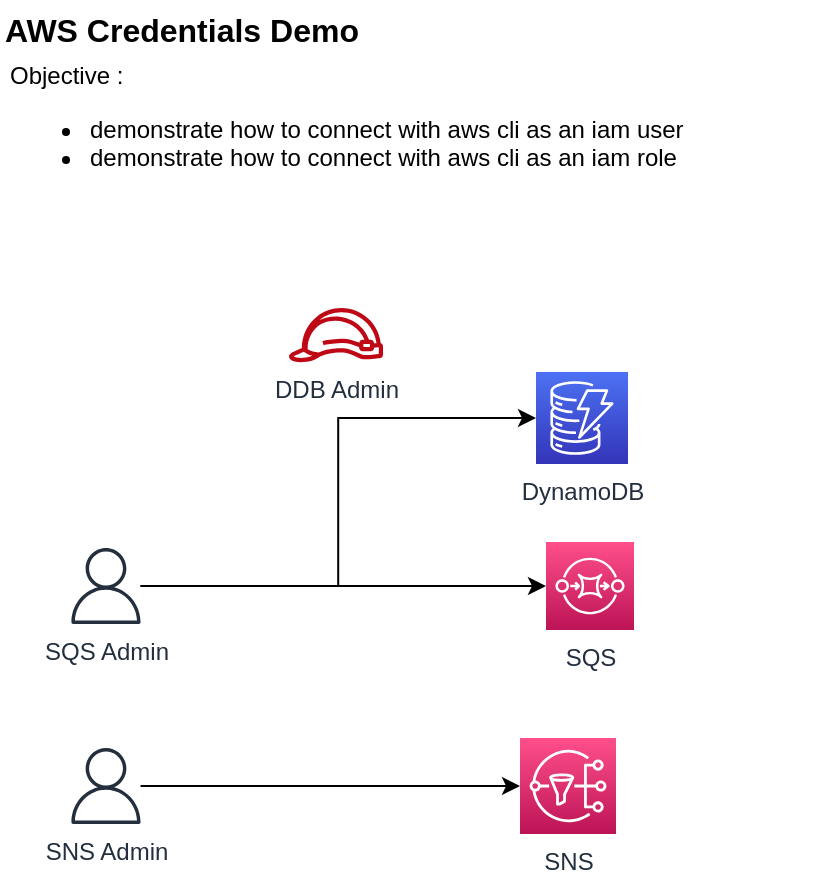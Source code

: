 <mxfile version="20.8.16" type="device" pages="5"><diagram id="hV1kJxrVDn4O1Su0n-z-" name="Module 4 : Permissions"><mxGraphModel dx="1034" dy="1870" grid="1" gridSize="10" guides="1" tooltips="1" connect="1" arrows="1" fold="1" page="1" pageScale="1" pageWidth="827" pageHeight="1169" math="0" shadow="0"><root><mxCell id="0"/><mxCell id="1" parent="0"/><mxCell id="1ZNIhBGAxS27p2Kt_ABR-4" style="edgeStyle=orthogonalEdgeStyle;rounded=0;orthogonalLoop=1;jettySize=auto;html=1;entryX=0;entryY=0.5;entryDx=0;entryDy=0;entryPerimeter=0;fontSize=11;fontColor=#000000;" edge="1" parent="1" source="1ZNIhBGAxS27p2Kt_ABR-1" target="1ZNIhBGAxS27p2Kt_ABR-3"><mxGeometry relative="1" as="geometry"/></mxCell><mxCell id="1ZNIhBGAxS27p2Kt_ABR-8" style="edgeStyle=orthogonalEdgeStyle;rounded=0;orthogonalLoop=1;jettySize=auto;html=1;entryX=0;entryY=0.5;entryDx=0;entryDy=0;entryPerimeter=0;fontSize=11;fontColor=#000000;" edge="1" parent="1" source="1ZNIhBGAxS27p2Kt_ABR-1" target="1ZNIhBGAxS27p2Kt_ABR-7"><mxGeometry relative="1" as="geometry"/></mxCell><mxCell id="1ZNIhBGAxS27p2Kt_ABR-1" value="SQS Admin" style="sketch=0;outlineConnect=0;fontColor=#232F3E;gradientColor=none;fillColor=#232F3D;strokeColor=none;dashed=0;verticalLabelPosition=bottom;verticalAlign=top;align=center;html=1;fontSize=12;fontStyle=0;aspect=fixed;pointerEvents=1;shape=mxgraph.aws4.user;strokeWidth=1;" vertex="1" parent="1"><mxGeometry x="150" y="260" width="38" height="38" as="geometry"/></mxCell><mxCell id="1ZNIhBGAxS27p2Kt_ABR-6" style="edgeStyle=orthogonalEdgeStyle;rounded=0;orthogonalLoop=1;jettySize=auto;html=1;entryX=0;entryY=0.5;entryDx=0;entryDy=0;entryPerimeter=0;fontSize=11;fontColor=#000000;" edge="1" parent="1" source="1ZNIhBGAxS27p2Kt_ABR-2" target="1ZNIhBGAxS27p2Kt_ABR-5"><mxGeometry relative="1" as="geometry"/></mxCell><mxCell id="1ZNIhBGAxS27p2Kt_ABR-2" value="SNS Admin" style="sketch=0;outlineConnect=0;fontColor=#232F3E;gradientColor=none;fillColor=#232F3D;strokeColor=none;dashed=0;verticalLabelPosition=bottom;verticalAlign=top;align=center;html=1;fontSize=12;fontStyle=0;aspect=fixed;pointerEvents=1;shape=mxgraph.aws4.user;strokeWidth=1;" vertex="1" parent="1"><mxGeometry x="150" y="360" width="38" height="38" as="geometry"/></mxCell><mxCell id="1ZNIhBGAxS27p2Kt_ABR-3" value="SQS" style="sketch=0;points=[[0,0,0],[0.25,0,0],[0.5,0,0],[0.75,0,0],[1,0,0],[0,1,0],[0.25,1,0],[0.5,1,0],[0.75,1,0],[1,1,0],[0,0.25,0],[0,0.5,0],[0,0.75,0],[1,0.25,0],[1,0.5,0],[1,0.75,0]];outlineConnect=0;fontColor=#232F3E;gradientColor=#FF4F8B;gradientDirection=north;fillColor=#BC1356;strokeColor=#ffffff;dashed=0;verticalLabelPosition=bottom;verticalAlign=top;align=center;html=1;fontSize=12;fontStyle=0;aspect=fixed;shape=mxgraph.aws4.resourceIcon;resIcon=mxgraph.aws4.sqs;strokeWidth=1;" vertex="1" parent="1"><mxGeometry x="389" y="257" width="44" height="44" as="geometry"/></mxCell><mxCell id="1ZNIhBGAxS27p2Kt_ABR-5" value="SNS" style="sketch=0;points=[[0,0,0],[0.25,0,0],[0.5,0,0],[0.75,0,0],[1,0,0],[0,1,0],[0.25,1,0],[0.5,1,0],[0.75,1,0],[1,1,0],[0,0.25,0],[0,0.5,0],[0,0.75,0],[1,0.25,0],[1,0.5,0],[1,0.75,0]];outlineConnect=0;fontColor=#232F3E;gradientColor=#FF4F8B;gradientDirection=north;fillColor=#BC1356;strokeColor=#ffffff;dashed=0;verticalLabelPosition=bottom;verticalAlign=top;align=center;html=1;fontSize=12;fontStyle=0;aspect=fixed;shape=mxgraph.aws4.resourceIcon;resIcon=mxgraph.aws4.sns;strokeWidth=1;" vertex="1" parent="1"><mxGeometry x="376" y="355" width="48" height="48" as="geometry"/></mxCell><mxCell id="1ZNIhBGAxS27p2Kt_ABR-7" value="DynamoDB" style="sketch=0;points=[[0,0,0],[0.25,0,0],[0.5,0,0],[0.75,0,0],[1,0,0],[0,1,0],[0.25,1,0],[0.5,1,0],[0.75,1,0],[1,1,0],[0,0.25,0],[0,0.5,0],[0,0.75,0],[1,0.25,0],[1,0.5,0],[1,0.75,0]];outlineConnect=0;fontColor=#232F3E;gradientColor=#4D72F3;gradientDirection=north;fillColor=#3334B9;strokeColor=#ffffff;dashed=0;verticalLabelPosition=bottom;verticalAlign=top;align=center;html=1;fontSize=12;fontStyle=0;aspect=fixed;shape=mxgraph.aws4.resourceIcon;resIcon=mxgraph.aws4.dynamodb;strokeWidth=1;" vertex="1" parent="1"><mxGeometry x="384" y="172" width="46" height="46" as="geometry"/></mxCell><mxCell id="1ZNIhBGAxS27p2Kt_ABR-9" value="DDB Admin" style="sketch=0;outlineConnect=0;fontColor=#232F3E;gradientColor=none;fillColor=#BF0816;strokeColor=none;dashed=0;verticalLabelPosition=bottom;verticalAlign=top;align=center;html=1;fontSize=12;fontStyle=0;aspect=fixed;pointerEvents=1;shape=mxgraph.aws4.role;strokeWidth=1;" vertex="1" parent="1"><mxGeometry x="260" y="140" width="48" height="27.08" as="geometry"/></mxCell><mxCell id="1ZNIhBGAxS27p2Kt_ABR-10" value="AWS Credentials Demo" style="text;html=1;strokeColor=none;fillColor=none;align=center;verticalAlign=middle;whiteSpace=wrap;rounded=0;fontSize=16;fontColor=#000000;fontStyle=1" vertex="1" parent="1"><mxGeometry x="116" y="-14" width="182" height="30" as="geometry"/></mxCell><mxCell id="1ZNIhBGAxS27p2Kt_ABR-11" value="&lt;font style=&quot;font-size: 12px;&quot;&gt;Objective :&amp;nbsp;&lt;br&gt;&lt;ul&gt;&lt;li style=&quot;&quot;&gt;&lt;font style=&quot;font-size: 12px;&quot;&gt;demonstrate how to connect with aws cli as an iam user&lt;/font&gt;&lt;/li&gt;&lt;li style=&quot;border-color: var(--border-color);&quot;&gt;&lt;font style=&quot;border-color: var(--border-color);&quot;&gt;demonstrate how to connect with aws cli as an iam role&lt;/font&gt;&lt;/li&gt;&lt;/ul&gt;&lt;/font&gt;" style="text;html=1;strokeColor=none;fillColor=none;align=left;verticalAlign=middle;whiteSpace=wrap;rounded=0;fontSize=16;fontColor=#000000;" vertex="1" parent="1"><mxGeometry x="119" y="18" width="414" height="60" as="geometry"/></mxCell></root></mxGraphModel></diagram><diagram id="0yw-PhWvJCw-3u3r22L1" name="Module 6 : Storage"><mxGraphModel dx="1091" dy="739" grid="1" gridSize="10" guides="1" tooltips="1" connect="1" arrows="1" fold="1" page="1" pageScale="1" pageWidth="827" pageHeight="1169" math="0" shadow="0"><root><mxCell id="0"/><mxCell id="1" parent="0"/><mxCell id="sUFQ0h8gBXcYrYxSpGTc-1" value="Control S3 Data access to end-users" style="text;html=1;strokeColor=none;fillColor=none;align=left;verticalAlign=middle;whiteSpace=wrap;rounded=0;fontStyle=1;fontSize=14;" vertex="1" parent="1"><mxGeometry x="60" y="70" width="260" height="30" as="geometry"/></mxCell><mxCell id="sUFQ0h8gBXcYrYxSpGTc-11" style="edgeStyle=orthogonalEdgeStyle;rounded=0;orthogonalLoop=1;jettySize=auto;html=1;entryX=0;entryY=0.5;entryDx=0;entryDy=0;entryPerimeter=0;fontSize=14;" edge="1" parent="1" source="sUFQ0h8gBXcYrYxSpGTc-2" target="sUFQ0h8gBXcYrYxSpGTc-6"><mxGeometry relative="1" as="geometry"/></mxCell><mxCell id="sUFQ0h8gBXcYrYxSpGTc-2" value="User" style="sketch=0;outlineConnect=0;fontColor=#232F3E;gradientColor=none;fillColor=#232F3D;strokeColor=none;dashed=0;verticalLabelPosition=bottom;verticalAlign=top;align=center;html=1;fontSize=12;fontStyle=0;aspect=fixed;pointerEvents=1;shape=mxgraph.aws4.user;" vertex="1" parent="1"><mxGeometry x="100" y="300" width="48" height="48" as="geometry"/></mxCell><mxCell id="sUFQ0h8gBXcYrYxSpGTc-4" style="edgeStyle=orthogonalEdgeStyle;rounded=0;orthogonalLoop=1;jettySize=auto;html=1;fontSize=14;" edge="1" parent="1" source="sUFQ0h8gBXcYrYxSpGTc-3" target="sUFQ0h8gBXcYrYxSpGTc-2"><mxGeometry relative="1" as="geometry"/></mxCell><mxCell id="sUFQ0h8gBXcYrYxSpGTc-3" value="S3 Static Web Hosting&lt;br&gt;(Front End)" style="sketch=0;points=[[0,0,0],[0.25,0,0],[0.5,0,0],[0.75,0,0],[1,0,0],[0,1,0],[0.25,1,0],[0.5,1,0],[0.75,1,0],[1,1,0],[0,0.25,0],[0,0.5,0],[0,0.75,0],[1,0.25,0],[1,0.5,0],[1,0.75,0]];outlineConnect=0;fontColor=#232F3E;gradientColor=#60A337;gradientDirection=north;fillColor=#277116;strokeColor=#ffffff;dashed=0;verticalLabelPosition=bottom;verticalAlign=top;align=center;html=1;fontSize=12;fontStyle=0;aspect=fixed;shape=mxgraph.aws4.resourceIcon;resIcon=mxgraph.aws4.s3;" vertex="1" parent="1"><mxGeometry x="250" y="200" width="48" height="48" as="geometry"/></mxCell><mxCell id="sUFQ0h8gBXcYrYxSpGTc-5" value="S3 Data resources" style="sketch=0;points=[[0,0,0],[0.25,0,0],[0.5,0,0],[0.75,0,0],[1,0,0],[0,1,0],[0.25,1,0],[0.5,1,0],[0.75,1,0],[1,1,0],[0,0.25,0],[0,0.5,0],[0,0.75,0],[1,0.25,0],[1,0.5,0],[1,0.75,0]];outlineConnect=0;fontColor=#232F3E;gradientColor=#60A337;gradientDirection=north;fillColor=#277116;strokeColor=#ffffff;dashed=0;verticalLabelPosition=bottom;verticalAlign=top;align=center;html=1;fontSize=12;fontStyle=0;aspect=fixed;shape=mxgraph.aws4.resourceIcon;resIcon=mxgraph.aws4.s3;" vertex="1" parent="1"><mxGeometry x="550" y="300" width="48" height="48" as="geometry"/></mxCell><mxCell id="sUFQ0h8gBXcYrYxSpGTc-9" style="edgeStyle=orthogonalEdgeStyle;rounded=0;orthogonalLoop=1;jettySize=auto;html=1;entryX=0;entryY=0.5;entryDx=0;entryDy=0;entryPerimeter=0;fontSize=14;" edge="1" parent="1" source="sUFQ0h8gBXcYrYxSpGTc-6" target="sUFQ0h8gBXcYrYxSpGTc-7"><mxGeometry relative="1" as="geometry"/></mxCell><mxCell id="sUFQ0h8gBXcYrYxSpGTc-6" value="API Gateway" style="sketch=0;points=[[0,0,0],[0.25,0,0],[0.5,0,0],[0.75,0,0],[1,0,0],[0,1,0],[0.25,1,0],[0.5,1,0],[0.75,1,0],[1,1,0],[0,0.25,0],[0,0.5,0],[0,0.75,0],[1,0.25,0],[1,0.5,0],[1,0.75,0]];outlineConnect=0;fontColor=#232F3E;gradientColor=#FF4F8B;gradientDirection=north;fillColor=#BC1356;strokeColor=#ffffff;dashed=0;verticalLabelPosition=bottom;verticalAlign=top;align=center;html=1;fontSize=12;fontStyle=0;aspect=fixed;shape=mxgraph.aws4.resourceIcon;resIcon=mxgraph.aws4.api_gateway;" vertex="1" parent="1"><mxGeometry x="248" y="299" width="50" height="50" as="geometry"/></mxCell><mxCell id="sUFQ0h8gBXcYrYxSpGTc-12" style="edgeStyle=orthogonalEdgeStyle;rounded=0;orthogonalLoop=1;jettySize=auto;html=1;entryX=0;entryY=0.5;entryDx=0;entryDy=0;entryPerimeter=0;fontSize=14;" edge="1" parent="1" source="sUFQ0h8gBXcYrYxSpGTc-7" target="sUFQ0h8gBXcYrYxSpGTc-5"><mxGeometry relative="1" as="geometry"/></mxCell><mxCell id="sUFQ0h8gBXcYrYxSpGTc-7" value="Check user permissions&lt;br&gt;Forward S3 Data" style="outlineConnect=0;dashed=0;verticalLabelPosition=bottom;verticalAlign=top;align=center;html=1;shape=mxgraph.aws3.lambda_function;fillColor=#F58534;gradientColor=none;fontSize=12;" vertex="1" parent="1"><mxGeometry x="380" y="300.5" width="43" height="47" as="geometry"/></mxCell><mxCell id="sUFQ0h8gBXcYrYxSpGTc-13" value="Issue :&amp;nbsp;&lt;br&gt;&lt;ul&gt;&lt;li&gt;API Gateway has a payload limit of 10 Mo&lt;/li&gt;&lt;li style=&quot;&quot;&gt;Need a big Lambda to forward big objects. Not efficient in performance and cost&lt;/li&gt;&lt;/ul&gt;" style="text;html=1;strokeColor=none;fillColor=none;align=left;verticalAlign=middle;whiteSpace=wrap;rounded=0;fontSize=12;" vertex="1" parent="1"><mxGeometry x="130" y="400" width="540" height="70" as="geometry"/></mxCell><mxCell id="sUFQ0h8gBXcYrYxSpGTc-15" value="Back-end forward data &lt;b style=&quot;font-size: 14px;&quot;&gt;&lt;font color=&quot;#ff3333&quot; style=&quot;font-size: 14px;&quot;&gt;(bad solution)&lt;/font&gt;&lt;/b&gt;" style="text;html=1;strokeColor=none;fillColor=none;align=left;verticalAlign=middle;whiteSpace=wrap;rounded=0;fontSize=14;" vertex="1" parent="1"><mxGeometry x="100" y="130" width="290" height="30" as="geometry"/></mxCell><mxCell id="sUFQ0h8gBXcYrYxSpGTc-16" style="edgeStyle=orthogonalEdgeStyle;rounded=0;orthogonalLoop=1;jettySize=auto;html=1;entryX=0;entryY=0.5;entryDx=0;entryDy=0;entryPerimeter=0;fontSize=14;" edge="1" parent="1" source="sUFQ0h8gBXcYrYxSpGTc-17" target="sUFQ0h8gBXcYrYxSpGTc-22"><mxGeometry relative="1" as="geometry"/></mxCell><mxCell id="sUFQ0h8gBXcYrYxSpGTc-75" style="edgeStyle=orthogonalEdgeStyle;rounded=0;orthogonalLoop=1;jettySize=auto;html=1;entryX=0.5;entryY=0;entryDx=0;entryDy=0;entryPerimeter=0;fontSize=13;fontColor=#FF3333;" edge="1" parent="1" source="sUFQ0h8gBXcYrYxSpGTc-17" target="sUFQ0h8gBXcYrYxSpGTc-20"><mxGeometry relative="1" as="geometry"><Array as="points"><mxPoint x="566" y="680"/></Array></mxGeometry></mxCell><mxCell id="sUFQ0h8gBXcYrYxSpGTc-17" value="User" style="sketch=0;outlineConnect=0;fontColor=#232F3E;gradientColor=none;fillColor=#232F3D;strokeColor=none;dashed=0;verticalLabelPosition=bottom;verticalAlign=top;align=center;html=1;fontSize=12;fontStyle=0;aspect=fixed;pointerEvents=1;shape=mxgraph.aws4.user;" vertex="1" parent="1"><mxGeometry x="90" y="670" width="48" height="48" as="geometry"/></mxCell><mxCell id="sUFQ0h8gBXcYrYxSpGTc-18" style="edgeStyle=orthogonalEdgeStyle;rounded=0;orthogonalLoop=1;jettySize=auto;html=1;fontSize=14;" edge="1" parent="1" source="sUFQ0h8gBXcYrYxSpGTc-19" target="sUFQ0h8gBXcYrYxSpGTc-17"><mxGeometry relative="1" as="geometry"/></mxCell><mxCell id="sUFQ0h8gBXcYrYxSpGTc-19" value="S3 Static Web Hosting&lt;br&gt;(Front End)" style="sketch=0;points=[[0,0,0],[0.25,0,0],[0.5,0,0],[0.75,0,0],[1,0,0],[0,1,0],[0.25,1,0],[0.5,1,0],[0.75,1,0],[1,1,0],[0,0.25,0],[0,0.5,0],[0,0.75,0],[1,0.25,0],[1,0.5,0],[1,0.75,0]];outlineConnect=0;fontColor=#232F3E;gradientColor=#60A337;gradientDirection=north;fillColor=#277116;strokeColor=#ffffff;dashed=0;verticalLabelPosition=bottom;verticalAlign=top;align=center;html=1;fontSize=12;fontStyle=0;aspect=fixed;shape=mxgraph.aws4.resourceIcon;resIcon=mxgraph.aws4.s3;" vertex="1" parent="1"><mxGeometry x="240" y="570" width="48" height="48" as="geometry"/></mxCell><mxCell id="sUFQ0h8gBXcYrYxSpGTc-20" value="S3 Data resources" style="sketch=0;points=[[0,0,0],[0.25,0,0],[0.5,0,0],[0.75,0,0],[1,0,0],[0,1,0],[0.25,1,0],[0.5,1,0],[0.75,1,0],[1,1,0],[0,0.25,0],[0,0.5,0],[0,0.75,0],[1,0.25,0],[1,0.5,0],[1,0.75,0]];outlineConnect=0;fontColor=#232F3E;gradientColor=#60A337;gradientDirection=north;fillColor=#277116;strokeColor=#ffffff;dashed=0;verticalLabelPosition=bottom;verticalAlign=top;align=center;html=1;fontSize=12;fontStyle=0;aspect=fixed;shape=mxgraph.aws4.resourceIcon;resIcon=mxgraph.aws4.s3;" vertex="1" parent="1"><mxGeometry x="542" y="719" width="48" height="48" as="geometry"/></mxCell><mxCell id="sUFQ0h8gBXcYrYxSpGTc-21" style="edgeStyle=orthogonalEdgeStyle;rounded=0;orthogonalLoop=1;jettySize=auto;html=1;entryX=0;entryY=0.5;entryDx=0;entryDy=0;entryPerimeter=0;fontSize=14;" edge="1" parent="1" source="sUFQ0h8gBXcYrYxSpGTc-22" target="sUFQ0h8gBXcYrYxSpGTc-24"><mxGeometry relative="1" as="geometry"/></mxCell><mxCell id="sUFQ0h8gBXcYrYxSpGTc-22" value="API Gateway" style="sketch=0;points=[[0,0,0],[0.25,0,0],[0.5,0,0],[0.75,0,0],[1,0,0],[0,1,0],[0.25,1,0],[0.5,1,0],[0.75,1,0],[1,1,0],[0,0.25,0],[0,0.5,0],[0,0.75,0],[1,0.25,0],[1,0.5,0],[1,0.75,0]];outlineConnect=0;fontColor=#232F3E;gradientColor=#FF4F8B;gradientDirection=north;fillColor=#BC1356;strokeColor=#ffffff;dashed=0;verticalLabelPosition=bottom;verticalAlign=top;align=center;html=1;fontSize=12;fontStyle=0;aspect=fixed;shape=mxgraph.aws4.resourceIcon;resIcon=mxgraph.aws4.api_gateway;" vertex="1" parent="1"><mxGeometry x="240" y="718" width="50" height="50" as="geometry"/></mxCell><mxCell id="sUFQ0h8gBXcYrYxSpGTc-23" style="edgeStyle=orthogonalEdgeStyle;rounded=0;orthogonalLoop=1;jettySize=auto;html=1;entryX=0;entryY=0.5;entryDx=0;entryDy=0;entryPerimeter=0;fontSize=14;" edge="1" parent="1" source="sUFQ0h8gBXcYrYxSpGTc-24" target="sUFQ0h8gBXcYrYxSpGTc-20"><mxGeometry relative="1" as="geometry"/></mxCell><mxCell id="sUFQ0h8gBXcYrYxSpGTc-24" value="Check user permissions&lt;br&gt;Forward S3 Presigned URL" style="outlineConnect=0;dashed=0;verticalLabelPosition=bottom;verticalAlign=top;align=center;html=1;shape=mxgraph.aws3.lambda_function;fillColor=#F58534;gradientColor=none;fontSize=12;" vertex="1" parent="1"><mxGeometry x="372" y="719.5" width="43" height="47" as="geometry"/></mxCell><mxCell id="sUFQ0h8gBXcYrYxSpGTc-25" value="&lt;ul&gt;&lt;li&gt;Simple to build&amp;nbsp;&lt;/li&gt;&lt;li&gt;Limitations : Presigned URL allows ONE action on ONE file&lt;/li&gt;&lt;/ul&gt;" style="text;html=1;strokeColor=none;fillColor=none;align=left;verticalAlign=middle;whiteSpace=wrap;rounded=0;fontSize=12;" vertex="1" parent="1"><mxGeometry x="121.5" y="800" width="540" height="40" as="geometry"/></mxCell><mxCell id="sUFQ0h8gBXcYrYxSpGTc-26" value="S3 presigned URL&amp;nbsp;" style="text;html=1;strokeColor=none;fillColor=none;align=left;verticalAlign=middle;whiteSpace=wrap;rounded=0;fontSize=14;" vertex="1" parent="1"><mxGeometry x="90" y="500" width="290" height="30" as="geometry"/></mxCell><mxCell id="sUFQ0h8gBXcYrYxSpGTc-30" value="&lt;font color=&quot;#000000&quot;&gt;User&lt;/font&gt;" style="shape=umlLifeline;perimeter=lifelinePerimeter;whiteSpace=wrap;html=1;container=1;collapsible=0;recursiveResize=0;outlineConnect=0;fontSize=14;fontColor=#FF3333;" vertex="1" parent="1"><mxGeometry x="870" y="160" width="100" height="300" as="geometry"/></mxCell><mxCell id="sUFQ0h8gBXcYrYxSpGTc-33" value="" style="html=1;points=[];perimeter=orthogonalPerimeter;fontSize=14;fontColor=#FF3333;" vertex="1" parent="sUFQ0h8gBXcYrYxSpGTc-30"><mxGeometry x="45" y="50" width="10" height="230" as="geometry"/></mxCell><mxCell id="sUFQ0h8gBXcYrYxSpGTc-31" value="&lt;font color=&quot;#000000&quot;&gt;Lambda&lt;/font&gt;" style="shape=umlLifeline;perimeter=lifelinePerimeter;whiteSpace=wrap;html=1;container=1;collapsible=0;recursiveResize=0;outlineConnect=0;lifelineDashed=0;fontSize=14;fontColor=#FF3333;" vertex="1" parent="1"><mxGeometry x="1000" y="160" width="100" height="300" as="geometry"/></mxCell><mxCell id="sUFQ0h8gBXcYrYxSpGTc-35" value="" style="html=1;points=[];perimeter=orthogonalPerimeter;fontSize=14;fontColor=#FF3333;" vertex="1" parent="sUFQ0h8gBXcYrYxSpGTc-31"><mxGeometry x="45" y="80" width="10" height="190" as="geometry"/></mxCell><mxCell id="sUFQ0h8gBXcYrYxSpGTc-38" value="" style="html=1;points=[];perimeter=orthogonalPerimeter;fontSize=14;fontColor=#FF3333;" vertex="1" parent="sUFQ0h8gBXcYrYxSpGTc-31"><mxGeometry x="51" y="103" width="10" height="40" as="geometry"/></mxCell><mxCell id="sUFQ0h8gBXcYrYxSpGTc-39" value="&lt;font color=&quot;#000000&quot; style=&quot;font-size: 10px;&quot;&gt;check&lt;br&gt;&amp;nbsp;permissions&lt;/font&gt;" style="edgeStyle=orthogonalEdgeStyle;html=1;align=left;spacingLeft=2;endArrow=block;rounded=0;entryX=1;entryY=0;fontSize=14;fontColor=#FF3333;" edge="1" target="sUFQ0h8gBXcYrYxSpGTc-38" parent="sUFQ0h8gBXcYrYxSpGTc-31"><mxGeometry relative="1" as="geometry"><mxPoint x="56" y="83" as="sourcePoint"/><Array as="points"><mxPoint x="86" y="83"/></Array></mxGeometry></mxCell><mxCell id="sUFQ0h8gBXcYrYxSpGTc-32" value="&lt;font color=&quot;#000000&quot;&gt;S3 Data&lt;br&gt;Bucket&lt;br&gt;&lt;/font&gt;" style="shape=umlLifeline;perimeter=lifelinePerimeter;whiteSpace=wrap;html=1;container=1;collapsible=0;recursiveResize=0;outlineConnect=0;lifelineDashed=0;fontSize=14;fontColor=#FF3333;" vertex="1" parent="1"><mxGeometry x="1141" y="160" width="100" height="300" as="geometry"/></mxCell><mxCell id="sUFQ0h8gBXcYrYxSpGTc-40" value="" style="html=1;points=[];perimeter=orthogonalPerimeter;fontSize=13;fontColor=#FF3333;" vertex="1" parent="sUFQ0h8gBXcYrYxSpGTc-32"><mxGeometry x="45" y="180" width="10" height="80" as="geometry"/></mxCell><mxCell id="sUFQ0h8gBXcYrYxSpGTc-34" value="&lt;font color=&quot;#000000&quot; style=&quot;font-size: 13px;&quot;&gt;getS3Object&lt;/font&gt;" style="html=1;verticalAlign=bottom;startArrow=oval;startFill=1;endArrow=block;startSize=8;rounded=0;fontSize=14;fontColor=#FF3333;" edge="1" parent="1" source="sUFQ0h8gBXcYrYxSpGTc-30" target="sUFQ0h8gBXcYrYxSpGTc-35"><mxGeometry width="60" relative="1" as="geometry"><mxPoint x="950" y="250" as="sourcePoint"/><mxPoint x="1010" y="250" as="targetPoint"/><Array as="points"><mxPoint x="960" y="240"/></Array></mxGeometry></mxCell><mxCell id="sUFQ0h8gBXcYrYxSpGTc-41" value="&lt;font color=&quot;#000000&quot;&gt;get object&lt;/font&gt;" style="html=1;verticalAlign=bottom;endArrow=block;entryX=0;entryY=0;rounded=0;fontSize=13;fontColor=#FF3333;" edge="1" target="sUFQ0h8gBXcYrYxSpGTc-40" parent="1" source="sUFQ0h8gBXcYrYxSpGTc-31"><mxGeometry relative="1" as="geometry"><mxPoint x="1116" y="340" as="sourcePoint"/></mxGeometry></mxCell><mxCell id="sUFQ0h8gBXcYrYxSpGTc-42" value="&lt;font color=&quot;#000000&quot;&gt;return object&lt;/font&gt;" style="html=1;verticalAlign=bottom;endArrow=open;dashed=1;endSize=8;rounded=0;fontSize=13;fontColor=#FF3333;" edge="1" source="sUFQ0h8gBXcYrYxSpGTc-32" parent="1" target="sUFQ0h8gBXcYrYxSpGTc-31"><mxGeometry relative="1" as="geometry"><mxPoint x="1116" y="416" as="targetPoint"/><Array as="points"><mxPoint x="1110" y="380"/></Array></mxGeometry></mxCell><mxCell id="sUFQ0h8gBXcYrYxSpGTc-43" value="&lt;font color=&quot;#000000&quot;&gt;return object&lt;/font&gt;" style="html=1;verticalAlign=bottom;endArrow=open;dashed=1;endSize=8;rounded=0;fontSize=13;fontColor=#FF3333;exitX=0.021;exitY=0.934;exitDx=0;exitDy=0;exitPerimeter=0;" edge="1" parent="1" source="sUFQ0h8gBXcYrYxSpGTc-35" target="sUFQ0h8gBXcYrYxSpGTc-33"><mxGeometry x="-0.002" relative="1" as="geometry"><mxPoint x="930" y="360" as="sourcePoint"/><mxPoint x="850" y="360" as="targetPoint"/><mxPoint as="offset"/></mxGeometry></mxCell><mxCell id="sUFQ0h8gBXcYrYxSpGTc-44" value="&lt;font color=&quot;#000000&quot;&gt;User&lt;/font&gt;" style="shape=umlLifeline;perimeter=lifelinePerimeter;whiteSpace=wrap;html=1;container=1;collapsible=0;recursiveResize=0;outlineConnect=0;fontSize=14;fontColor=#FF3333;" vertex="1" parent="1"><mxGeometry x="864.5" y="500" width="100" height="420" as="geometry"/></mxCell><mxCell id="sUFQ0h8gBXcYrYxSpGTc-45" value="" style="html=1;points=[];perimeter=orthogonalPerimeter;fontSize=14;fontColor=#FF3333;" vertex="1" parent="sUFQ0h8gBXcYrYxSpGTc-44"><mxGeometry x="45" y="50" width="10" height="230" as="geometry"/></mxCell><mxCell id="sUFQ0h8gBXcYrYxSpGTc-56" value="" style="html=1;points=[];perimeter=orthogonalPerimeter;fontSize=14;fontColor=#FF3333;" vertex="1" parent="sUFQ0h8gBXcYrYxSpGTc-44"><mxGeometry x="45" y="310" width="10" height="100" as="geometry"/></mxCell><mxCell id="sUFQ0h8gBXcYrYxSpGTc-46" value="&lt;font color=&quot;#000000&quot;&gt;Lambda&lt;/font&gt;" style="shape=umlLifeline;perimeter=lifelinePerimeter;whiteSpace=wrap;html=1;container=1;collapsible=0;recursiveResize=0;outlineConnect=0;lifelineDashed=0;fontSize=14;fontColor=#FF3333;" vertex="1" parent="1"><mxGeometry x="994.5" y="500" width="100" height="420" as="geometry"/></mxCell><mxCell id="sUFQ0h8gBXcYrYxSpGTc-47" value="" style="html=1;points=[];perimeter=orthogonalPerimeter;fontSize=14;fontColor=#FF3333;" vertex="1" parent="sUFQ0h8gBXcYrYxSpGTc-46"><mxGeometry x="45" y="80" width="10" height="190" as="geometry"/></mxCell><mxCell id="sUFQ0h8gBXcYrYxSpGTc-48" value="" style="html=1;points=[];perimeter=orthogonalPerimeter;fontSize=14;fontColor=#FF3333;" vertex="1" parent="sUFQ0h8gBXcYrYxSpGTc-46"><mxGeometry x="51" y="103" width="10" height="40" as="geometry"/></mxCell><mxCell id="sUFQ0h8gBXcYrYxSpGTc-49" value="&lt;font color=&quot;#000000&quot; style=&quot;font-size: 10px;&quot;&gt;check&lt;br&gt;&amp;nbsp;permissions&lt;/font&gt;" style="edgeStyle=orthogonalEdgeStyle;html=1;align=left;spacingLeft=2;endArrow=block;rounded=0;entryX=1;entryY=0;fontSize=14;fontColor=#FF3333;" edge="1" parent="sUFQ0h8gBXcYrYxSpGTc-46" target="sUFQ0h8gBXcYrYxSpGTc-48"><mxGeometry relative="1" as="geometry"><mxPoint x="56" y="83" as="sourcePoint"/><Array as="points"><mxPoint x="86" y="83"/></Array></mxGeometry></mxCell><mxCell id="sUFQ0h8gBXcYrYxSpGTc-50" value="&lt;font color=&quot;#000000&quot;&gt;S3 Data &lt;br&gt;Bucket&lt;/font&gt;" style="shape=umlLifeline;perimeter=lifelinePerimeter;whiteSpace=wrap;html=1;container=1;collapsible=0;recursiveResize=0;outlineConnect=0;lifelineDashed=0;fontSize=14;fontColor=#FF3333;" vertex="1" parent="1"><mxGeometry x="1135.5" y="500" width="100" height="410" as="geometry"/></mxCell><mxCell id="sUFQ0h8gBXcYrYxSpGTc-51" value="" style="html=1;points=[];perimeter=orthogonalPerimeter;fontSize=13;fontColor=#FF3333;" vertex="1" parent="sUFQ0h8gBXcYrYxSpGTc-50"><mxGeometry x="45" y="180" width="10" height="80" as="geometry"/></mxCell><mxCell id="sUFQ0h8gBXcYrYxSpGTc-57" value="" style="html=1;points=[];perimeter=orthogonalPerimeter;fontSize=13;fontColor=#FF3333;" vertex="1" parent="sUFQ0h8gBXcYrYxSpGTc-50"><mxGeometry x="45" y="320" width="10" height="80" as="geometry"/></mxCell><mxCell id="sUFQ0h8gBXcYrYxSpGTc-52" value="&lt;font color=&quot;#000000&quot; style=&quot;font-size: 11px;&quot;&gt;get S3 &lt;br style=&quot;font-size: 11px;&quot;&gt;Presigned URL&lt;/font&gt;" style="html=1;verticalAlign=bottom;startArrow=oval;startFill=1;endArrow=block;startSize=8;rounded=0;fontSize=11;fontColor=#FF3333;" edge="1" parent="1" source="sUFQ0h8gBXcYrYxSpGTc-44" target="sUFQ0h8gBXcYrYxSpGTc-47"><mxGeometry width="60" relative="1" as="geometry"><mxPoint x="944.5" y="590" as="sourcePoint"/><mxPoint x="1004.5" y="590" as="targetPoint"/><Array as="points"><mxPoint x="954.5" y="580"/></Array></mxGeometry></mxCell><mxCell id="sUFQ0h8gBXcYrYxSpGTc-53" value="&lt;font color=&quot;#000000&quot;&gt;generate&lt;br style=&quot;font-size: 11px;&quot;&gt;&amp;nbsp;pre-signed URL&lt;/font&gt;" style="html=1;verticalAlign=bottom;endArrow=block;entryX=0;entryY=0;rounded=0;fontSize=11;fontColor=#FF3333;" edge="1" parent="1" source="sUFQ0h8gBXcYrYxSpGTc-46" target="sUFQ0h8gBXcYrYxSpGTc-51"><mxGeometry relative="1" as="geometry"><mxPoint x="1110.5" y="680" as="sourcePoint"/></mxGeometry></mxCell><mxCell id="sUFQ0h8gBXcYrYxSpGTc-54" value="&lt;font color=&quot;#000000&quot;&gt;return pre-signed URL&lt;/font&gt;" style="html=1;verticalAlign=bottom;endArrow=open;dashed=1;endSize=8;rounded=0;fontSize=11;fontColor=#FF3333;" edge="1" parent="1" source="sUFQ0h8gBXcYrYxSpGTc-50" target="sUFQ0h8gBXcYrYxSpGTc-46"><mxGeometry relative="1" as="geometry"><mxPoint x="1110.5" y="756" as="targetPoint"/><Array as="points"><mxPoint x="1104.5" y="720"/></Array></mxGeometry></mxCell><mxCell id="sUFQ0h8gBXcYrYxSpGTc-55" value="" style="html=1;verticalAlign=bottom;endArrow=open;dashed=1;endSize=8;rounded=0;fontSize=13;fontColor=#FF3333;exitX=0.021;exitY=0.934;exitDx=0;exitDy=0;exitPerimeter=0;" edge="1" parent="1" source="sUFQ0h8gBXcYrYxSpGTc-47" target="sUFQ0h8gBXcYrYxSpGTc-45"><mxGeometry x="-0.002" relative="1" as="geometry"><mxPoint x="924.5" y="700" as="sourcePoint"/><mxPoint x="844.5" y="700" as="targetPoint"/><mxPoint as="offset"/></mxGeometry></mxCell><mxCell id="sUFQ0h8gBXcYrYxSpGTc-58" value="&lt;font color=&quot;#000000&quot;&gt;get S3 object with pre-signed URL&lt;/font&gt;" style="html=1;verticalAlign=bottom;endArrow=block;entryX=0;entryY=0;rounded=0;fontSize=11;fontColor=#FF3333;" edge="1" target="sUFQ0h8gBXcYrYxSpGTc-57" parent="1" source="sUFQ0h8gBXcYrYxSpGTc-56"><mxGeometry relative="1" as="geometry"><mxPoint x="1110.5" y="820" as="sourcePoint"/></mxGeometry></mxCell><mxCell id="sUFQ0h8gBXcYrYxSpGTc-59" value="&lt;font color=&quot;#000000&quot;&gt;return S3 Object&lt;/font&gt;" style="html=1;verticalAlign=bottom;endArrow=open;dashed=1;endSize=8;exitX=0;exitY=0.95;rounded=0;fontSize=11;fontColor=#FF3333;" edge="1" source="sUFQ0h8gBXcYrYxSpGTc-57" parent="1" target="sUFQ0h8gBXcYrYxSpGTc-44"><mxGeometry relative="1" as="geometry"><mxPoint x="1110.5" y="896" as="targetPoint"/></mxGeometry></mxCell><mxCell id="sUFQ0h8gBXcYrYxSpGTc-60" style="edgeStyle=orthogonalEdgeStyle;rounded=0;orthogonalLoop=1;jettySize=auto;html=1;entryX=0;entryY=0.5;entryDx=0;entryDy=0;entryPerimeter=0;fontSize=14;" edge="1" parent="1" source="sUFQ0h8gBXcYrYxSpGTc-61" target="sUFQ0h8gBXcYrYxSpGTc-64"><mxGeometry relative="1" as="geometry"><mxPoint x="330" y="1194" as="targetPoint"/></mxGeometry></mxCell><mxCell id="sUFQ0h8gBXcYrYxSpGTc-72" style="edgeStyle=orthogonalEdgeStyle;rounded=0;orthogonalLoop=1;jettySize=auto;html=1;entryX=0;entryY=0.5;entryDx=0;entryDy=0;entryPerimeter=0;fontSize=13;fontColor=#FF3333;" edge="1" parent="1" source="sUFQ0h8gBXcYrYxSpGTc-61" target="sUFQ0h8gBXcYrYxSpGTc-71"><mxGeometry relative="1" as="geometry"/></mxCell><mxCell id="sUFQ0h8gBXcYrYxSpGTc-82" style="edgeStyle=orthogonalEdgeStyle;rounded=0;orthogonalLoop=1;jettySize=auto;html=1;entryX=0;entryY=0.5;entryDx=0;entryDy=0;fontSize=11;fontColor=#FF3333;" edge="1" parent="1" source="sUFQ0h8gBXcYrYxSpGTc-61" target="sUFQ0h8gBXcYrYxSpGTc-81"><mxGeometry relative="1" as="geometry"><Array as="points"><mxPoint x="150" y="1194"/><mxPoint x="150" y="1049"/></Array></mxGeometry></mxCell><mxCell id="sUFQ0h8gBXcYrYxSpGTc-61" value="User" style="sketch=0;outlineConnect=0;fontColor=#232F3E;gradientColor=none;fillColor=#232F3D;strokeColor=none;dashed=0;verticalLabelPosition=bottom;verticalAlign=top;align=center;html=1;fontSize=12;fontStyle=0;aspect=fixed;pointerEvents=1;shape=mxgraph.aws4.user;" vertex="1" parent="1"><mxGeometry x="80" y="1170" width="48" height="48" as="geometry"/></mxCell><mxCell id="sUFQ0h8gBXcYrYxSpGTc-62" style="edgeStyle=orthogonalEdgeStyle;rounded=0;orthogonalLoop=1;jettySize=auto;html=1;fontSize=14;" edge="1" parent="1" source="sUFQ0h8gBXcYrYxSpGTc-63" target="sUFQ0h8gBXcYrYxSpGTc-61"><mxGeometry relative="1" as="geometry"/></mxCell><mxCell id="sUFQ0h8gBXcYrYxSpGTc-63" value="S3 Static Web Hosting&lt;br&gt;(Front End)" style="sketch=0;points=[[0,0,0],[0.25,0,0],[0.5,0,0],[0.75,0,0],[1,0,0],[0,1,0],[0.25,1,0],[0.5,1,0],[0.75,1,0],[1,1,0],[0,0.25,0],[0,0.5,0],[0,0.75,0],[1,0.25,0],[1,0.5,0],[1,0.75,0]];outlineConnect=0;fontColor=#232F3E;gradientColor=#60A337;gradientDirection=north;fillColor=#277116;strokeColor=#ffffff;dashed=0;verticalLabelPosition=bottom;verticalAlign=top;align=center;html=1;fontSize=12;fontStyle=0;aspect=fixed;shape=mxgraph.aws4.resourceIcon;resIcon=mxgraph.aws4.s3;" vertex="1" parent="1"><mxGeometry x="202" y="940" width="48" height="48" as="geometry"/></mxCell><mxCell id="sUFQ0h8gBXcYrYxSpGTc-64" value="S3 Data resources" style="sketch=0;points=[[0,0,0],[0.25,0,0],[0.5,0,0],[0.75,0,0],[1,0,0],[0,1,0],[0.25,1,0],[0.5,1,0],[0.75,1,0],[1,1,0],[0,0.25,0],[0,0.5,0],[0,0.75,0],[1,0.25,0],[1,0.5,0],[1,0.75,0]];outlineConnect=0;fontColor=#232F3E;gradientColor=#60A337;gradientDirection=north;fillColor=#277116;strokeColor=#ffffff;dashed=0;verticalLabelPosition=bottom;verticalAlign=top;align=center;html=1;fontSize=12;fontStyle=0;aspect=fixed;shape=mxgraph.aws4.resourceIcon;resIcon=mxgraph.aws4.s3;" vertex="1" parent="1"><mxGeometry x="332" y="1170" width="48" height="48" as="geometry"/></mxCell><mxCell id="sUFQ0h8gBXcYrYxSpGTc-69" value="&lt;ul&gt;&lt;li&gt;&lt;span style=&quot;background-color: initial;&quot;&gt;More complex to build but more flexible.&lt;/span&gt;&lt;/li&gt;&lt;li&gt;&lt;span style=&quot;background-color: initial;&quot;&gt;Can perform multiple actions on multiple objects with same temporary credentials&lt;/span&gt;&lt;/li&gt;&lt;/ul&gt;" style="text;html=1;strokeColor=none;fillColor=none;align=left;verticalAlign=middle;whiteSpace=wrap;rounded=0;fontSize=12;" vertex="1" parent="1"><mxGeometry x="111.5" y="1300" width="540" height="40" as="geometry"/></mxCell><mxCell id="sUFQ0h8gBXcYrYxSpGTc-70" value="Cognito" style="text;html=1;strokeColor=none;fillColor=none;align=left;verticalAlign=middle;whiteSpace=wrap;rounded=0;fontSize=14;" vertex="1" parent="1"><mxGeometry x="80" y="910" width="290" height="30" as="geometry"/></mxCell><mxCell id="sUFQ0h8gBXcYrYxSpGTc-113" style="edgeStyle=orthogonalEdgeStyle;rounded=0;orthogonalLoop=1;jettySize=auto;html=1;fontSize=11;fontColor=#000000;" edge="1" parent="1" source="sUFQ0h8gBXcYrYxSpGTc-71" target="sUFQ0h8gBXcYrYxSpGTc-112"><mxGeometry relative="1" as="geometry"/></mxCell><mxCell id="sUFQ0h8gBXcYrYxSpGTc-114" style="edgeStyle=orthogonalEdgeStyle;rounded=0;orthogonalLoop=1;jettySize=auto;html=1;entryX=0.5;entryY=1;entryDx=0;entryDy=0;fontSize=11;fontColor=#000000;" edge="1" parent="1" source="sUFQ0h8gBXcYrYxSpGTc-71" target="sUFQ0h8gBXcYrYxSpGTc-81"><mxGeometry relative="1" as="geometry"/></mxCell><mxCell id="sUFQ0h8gBXcYrYxSpGTc-71" value="Identity Pool" style="sketch=0;points=[[0,0,0],[0.25,0,0],[0.5,0,0],[0.75,0,0],[1,0,0],[0,1,0],[0.25,1,0],[0.5,1,0],[0.75,1,0],[1,1,0],[0,0.25,0],[0,0.5,0],[0,0.75,0],[1,0.25,0],[1,0.5,0],[1,0.75,0]];outlineConnect=0;fontColor=#232F3E;gradientColor=#F54749;gradientDirection=north;fillColor=#C7131F;strokeColor=#ffffff;dashed=0;verticalLabelPosition=bottom;verticalAlign=top;align=center;html=1;fontSize=12;fontStyle=0;aspect=fixed;shape=mxgraph.aws4.resourceIcon;resIcon=mxgraph.aws4.cognito;" vertex="1" parent="1"><mxGeometry x="260" y="1103" width="38" height="38" as="geometry"/></mxCell><mxCell id="sUFQ0h8gBXcYrYxSpGTc-74" value="Call with&amp;nbsp;&lt;br&gt;Identity Pool Role" style="sketch=0;outlineConnect=0;fontColor=#232F3E;gradientColor=none;fillColor=#BF0816;strokeColor=none;dashed=0;verticalLabelPosition=bottom;verticalAlign=top;align=center;html=1;fontSize=12;fontStyle=0;aspect=fixed;pointerEvents=1;shape=mxgraph.aws4.role;" vertex="1" parent="1"><mxGeometry x="239" y="1200" width="48" height="27.08" as="geometry"/></mxCell><mxCell id="sUFQ0h8gBXcYrYxSpGTc-81" value="IDP&lt;br&gt;(Cognito User pools or other)" style="text;html=1;strokeColor=default;fillColor=none;align=center;verticalAlign=middle;whiteSpace=wrap;rounded=0;fontSize=11;fontColor=#000000;strokeWidth=1;" vertex="1" parent="1"><mxGeometry x="248" y="1033" width="182" height="30" as="geometry"/></mxCell><mxCell id="sUFQ0h8gBXcYrYxSpGTc-84" value="&lt;font color=&quot;#000000&quot;&gt;User&lt;/font&gt;" style="shape=umlLifeline;perimeter=lifelinePerimeter;whiteSpace=wrap;html=1;container=1;collapsible=0;recursiveResize=0;outlineConnect=0;fontSize=14;fontColor=#FF3333;" vertex="1" parent="1"><mxGeometry x="864.5" y="1003.54" width="100" height="420" as="geometry"/></mxCell><mxCell id="sUFQ0h8gBXcYrYxSpGTc-85" value="" style="html=1;points=[];perimeter=orthogonalPerimeter;fontSize=14;fontColor=#FF3333;" vertex="1" parent="sUFQ0h8gBXcYrYxSpGTc-84"><mxGeometry x="45" y="50" width="10" height="80" as="geometry"/></mxCell><mxCell id="sUFQ0h8gBXcYrYxSpGTc-86" value="" style="html=1;points=[];perimeter=orthogonalPerimeter;fontSize=14;fontColor=#FF3333;" vertex="1" parent="sUFQ0h8gBXcYrYxSpGTc-84"><mxGeometry x="45" y="296.46" width="10" height="100" as="geometry"/></mxCell><mxCell id="sUFQ0h8gBXcYrYxSpGTc-106" value="get role with id token" style="html=1;verticalAlign=bottom;startArrow=oval;startFill=1;endArrow=block;startSize=8;rounded=0;fontSize=11;fontColor=#000000;" edge="1" parent="sUFQ0h8gBXcYrYxSpGTc-84" target="sUFQ0h8gBXcYrYxSpGTc-100"><mxGeometry width="60" relative="1" as="geometry"><mxPoint x="55.5" y="146.46" as="sourcePoint"/><mxPoint x="115" y="146.46" as="targetPoint"/></mxGeometry></mxCell><mxCell id="sUFQ0h8gBXcYrYxSpGTc-123" value="" style="html=1;points=[];perimeter=orthogonalPerimeter;fontSize=14;fontColor=#FF3333;" vertex="1" parent="sUFQ0h8gBXcYrYxSpGTc-84"><mxGeometry x="45" y="136.46" width="10" height="133.54" as="geometry"/></mxCell><mxCell id="sUFQ0h8gBXcYrYxSpGTc-87" value="&lt;font color=&quot;#000000&quot;&gt;IDP&lt;/font&gt;" style="shape=umlLifeline;perimeter=lifelinePerimeter;whiteSpace=wrap;html=1;container=1;collapsible=0;recursiveResize=0;outlineConnect=0;lifelineDashed=0;fontSize=14;fontColor=#FF3333;" vertex="1" parent="1"><mxGeometry x="994.5" y="1003.54" width="100" height="420" as="geometry"/></mxCell><mxCell id="sUFQ0h8gBXcYrYxSpGTc-102" value="" style="html=1;points=[];perimeter=orthogonalPerimeter;strokeColor=default;strokeWidth=1;fontSize=11;fontColor=#000000;" vertex="1" parent="sUFQ0h8gBXcYrYxSpGTc-87"><mxGeometry x="45.5" y="72.46" width="10" height="42.54" as="geometry"/></mxCell><mxCell id="sUFQ0h8gBXcYrYxSpGTc-108" value="" style="html=1;points=[];perimeter=orthogonalPerimeter;strokeColor=default;strokeWidth=1;fontSize=11;fontColor=#000000;" vertex="1" parent="sUFQ0h8gBXcYrYxSpGTc-87"><mxGeometry x="45" y="165.46" width="10" height="42.54" as="geometry"/></mxCell><mxCell id="sUFQ0h8gBXcYrYxSpGTc-122" value="" style="html=1;verticalAlign=bottom;endArrow=open;dashed=1;endSize=8;rounded=0;fontSize=11;fontColor=#000000;entryX=1.05;entryY=0.899;entryDx=0;entryDy=0;entryPerimeter=0;" edge="1" parent="sUFQ0h8gBXcYrYxSpGTc-87" target="sUFQ0h8gBXcYrYxSpGTc-123"><mxGeometry relative="1" as="geometry"><mxPoint x="-64.5" y="256.46" as="targetPoint"/><mxPoint x="194.55" y="256.46" as="sourcePoint"/></mxGeometry></mxCell><mxCell id="sUFQ0h8gBXcYrYxSpGTc-91" value="&lt;font color=&quot;#000000&quot;&gt;S3 Data Bucket&lt;/font&gt;" style="shape=umlLifeline;perimeter=lifelinePerimeter;whiteSpace=wrap;html=1;container=1;collapsible=0;recursiveResize=0;outlineConnect=0;lifelineDashed=0;fontSize=14;fontColor=#FF3333;" vertex="1" parent="1"><mxGeometry x="1420" y="1001.77" width="100" height="410" as="geometry"/></mxCell><mxCell id="sUFQ0h8gBXcYrYxSpGTc-124" value="" style="html=1;points=[];perimeter=orthogonalPerimeter;strokeColor=default;strokeWidth=1;fontSize=11;fontColor=#000000;" vertex="1" parent="sUFQ0h8gBXcYrYxSpGTc-91"><mxGeometry x="44" y="312.23" width="10" height="80" as="geometry"/></mxCell><mxCell id="sUFQ0h8gBXcYrYxSpGTc-100" value="Cognito&lt;br&gt;Identity Pool" style="shape=umlLifeline;perimeter=lifelinePerimeter;whiteSpace=wrap;html=1;container=1;collapsible=0;recursiveResize=0;outlineConnect=0;strokeColor=default;strokeWidth=1;fontSize=11;fontColor=#000000;" vertex="1" parent="1"><mxGeometry x="1141" y="1003.54" width="100" height="406.46" as="geometry"/></mxCell><mxCell id="sUFQ0h8gBXcYrYxSpGTc-105" value="" style="html=1;points=[];perimeter=orthogonalPerimeter;strokeColor=default;strokeWidth=1;fontSize=11;fontColor=#000000;" vertex="1" parent="sUFQ0h8gBXcYrYxSpGTc-100"><mxGeometry x="45" y="134.46" width="10" height="145.54" as="geometry"/></mxCell><mxCell id="sUFQ0h8gBXcYrYxSpGTc-107" value="validate token" style="html=1;verticalAlign=bottom;startArrow=oval;startFill=1;endArrow=block;startSize=8;rounded=0;fontSize=11;fontColor=#000000;" edge="1" parent="sUFQ0h8gBXcYrYxSpGTc-100"><mxGeometry x="0.011" width="60" relative="1" as="geometry"><mxPoint x="45" y="173.93" as="sourcePoint"/><mxPoint x="-91" y="173.46" as="targetPoint"/><mxPoint as="offset"/></mxGeometry></mxCell><mxCell id="sUFQ0h8gBXcYrYxSpGTc-103" value="get id token" style="html=1;verticalAlign=bottom;endArrow=block;entryX=0;entryY=0;rounded=0;fontSize=11;fontColor=#000000;" edge="1" target="sUFQ0h8gBXcYrYxSpGTc-102" parent="1" source="sUFQ0h8gBXcYrYxSpGTc-84"><mxGeometry relative="1" as="geometry"><mxPoint x="970" y="1061" as="sourcePoint"/></mxGeometry></mxCell><mxCell id="sUFQ0h8gBXcYrYxSpGTc-104" value="" style="html=1;verticalAlign=bottom;endArrow=open;dashed=1;endSize=8;exitX=0;exitY=0.95;rounded=0;fontSize=11;fontColor=#000000;" edge="1" source="sUFQ0h8gBXcYrYxSpGTc-102" parent="1" target="sUFQ0h8gBXcYrYxSpGTc-84"><mxGeometry relative="1" as="geometry"><mxPoint x="970" y="1137" as="targetPoint"/></mxGeometry></mxCell><mxCell id="sUFQ0h8gBXcYrYxSpGTc-109" value="&lt;font color=&quot;#000000&quot;&gt;STS&lt;/font&gt;" style="shape=umlLifeline;perimeter=lifelinePerimeter;whiteSpace=wrap;html=1;container=1;collapsible=0;recursiveResize=0;outlineConnect=0;lifelineDashed=0;fontSize=14;fontColor=#FF3333;" vertex="1" parent="1"><mxGeometry x="1290" y="1003.54" width="100" height="420" as="geometry"/></mxCell><mxCell id="sUFQ0h8gBXcYrYxSpGTc-110" value="" style="html=1;points=[];perimeter=orthogonalPerimeter;strokeColor=default;strokeWidth=1;fontSize=11;fontColor=#000000;" vertex="1" parent="sUFQ0h8gBXcYrYxSpGTc-109"><mxGeometry x="45.5" y="72.46" width="10" height="42.54" as="geometry"/></mxCell><mxCell id="sUFQ0h8gBXcYrYxSpGTc-119" value="" style="html=1;points=[];perimeter=orthogonalPerimeter;strokeColor=default;strokeWidth=1;fontSize=11;fontColor=#000000;" vertex="1" parent="sUFQ0h8gBXcYrYxSpGTc-109"><mxGeometry x="45.5" y="200" width="10" height="50" as="geometry"/></mxCell><mxCell id="sUFQ0h8gBXcYrYxSpGTc-112" value="STS" style="sketch=0;outlineConnect=0;fontColor=#232F3E;gradientColor=none;fillColor=#BF0816;strokeColor=none;dashed=0;verticalLabelPosition=bottom;verticalAlign=top;align=center;html=1;fontSize=12;fontStyle=0;aspect=fixed;pointerEvents=1;shape=mxgraph.aws4.sts;strokeWidth=1;" vertex="1" parent="1"><mxGeometry x="366" y="1106" width="48" height="30.77" as="geometry"/></mxCell><mxCell id="sUFQ0h8gBXcYrYxSpGTc-120" value="assume role &lt;br&gt;(get credentials)" style="html=1;verticalAlign=bottom;endArrow=block;entryX=0;entryY=0;rounded=0;fontSize=11;fontColor=#000000;" edge="1" parent="1"><mxGeometry relative="1" as="geometry"><mxPoint x="1190.447" y="1209.54" as="sourcePoint"/><mxPoint x="1335.5" y="1209.54" as="targetPoint"/></mxGeometry></mxCell><mxCell id="sUFQ0h8gBXcYrYxSpGTc-121" value="" style="html=1;verticalAlign=bottom;endArrow=open;dashed=1;endSize=8;rounded=0;fontSize=11;fontColor=#000000;" edge="1" parent="1" target="sUFQ0h8gBXcYrYxSpGTc-100"><mxGeometry relative="1" as="geometry"><mxPoint x="1250" y="1280" as="targetPoint"/><mxPoint x="1330" y="1240" as="sourcePoint"/></mxGeometry></mxCell><mxCell id="sUFQ0h8gBXcYrYxSpGTc-125" value="get data with role credentials" style="html=1;verticalAlign=bottom;endArrow=block;entryX=0;entryY=0;rounded=0;fontSize=11;fontColor=#000000;" edge="1" target="sUFQ0h8gBXcYrYxSpGTc-124" parent="1"><mxGeometry relative="1" as="geometry"><mxPoint x="920" y="1314" as="sourcePoint"/></mxGeometry></mxCell><mxCell id="sUFQ0h8gBXcYrYxSpGTc-126" value="" style="html=1;verticalAlign=bottom;endArrow=open;dashed=1;endSize=8;exitX=0;exitY=0.95;rounded=0;fontSize=11;fontColor=#000000;" edge="1" source="sUFQ0h8gBXcYrYxSpGTc-124" parent="1" target="sUFQ0h8gBXcYrYxSpGTc-84"><mxGeometry relative="1" as="geometry"><mxPoint x="1394" y="1390" as="targetPoint"/></mxGeometry></mxCell></root></mxGraphModel></diagram><diagram name="Module 11 : microservices" id="n-EjWCEAPfsLixkPWYLx"><mxGraphModel dx="1863" dy="1871" grid="1" gridSize="10" guides="1" tooltips="1" connect="1" arrows="1" fold="1" page="1" pageScale="1" pageWidth="827" pageHeight="1169" math="0" shadow="0"><root><mxCell id="0"/><mxCell id="1" parent="0"/><mxCell id="B4OGA5X-tOuMvX18h62l-10" style="edgeStyle=orthogonalEdgeStyle;rounded=0;orthogonalLoop=1;jettySize=auto;html=1;entryX=0;entryY=0.5;entryDx=0;entryDy=0;" parent="1" source="B4OGA5X-tOuMvX18h62l-1" target="B4OGA5X-tOuMvX18h62l-9" edge="1"><mxGeometry relative="1" as="geometry"/></mxCell><mxCell id="B4OGA5X-tOuMvX18h62l-1" value="" style="rounded=0;whiteSpace=wrap;html=1;" parent="1" vertex="1"><mxGeometry x="290" y="-60" width="320" height="190" as="geometry"/></mxCell><mxCell id="B4OGA5X-tOuMvX18h62l-5" value="User Service" style="rounded=0;whiteSpace=wrap;html=1;" parent="1" vertex="1"><mxGeometry x="320" y="-40" width="100" height="40" as="geometry"/></mxCell><mxCell id="B4OGA5X-tOuMvX18h62l-7" value="Cart Service" style="rounded=0;whiteSpace=wrap;html=1;" parent="1" vertex="1"><mxGeometry x="470" y="5" width="100" height="40" as="geometry"/></mxCell><mxCell id="B4OGA5X-tOuMvX18h62l-8" value="Account Service" style="rounded=0;whiteSpace=wrap;html=1;" parent="1" vertex="1"><mxGeometry x="330" y="60" width="100" height="40" as="geometry"/></mxCell><mxCell id="B4OGA5X-tOuMvX18h62l-9" value="Monolith database" style="shape=datastore;whiteSpace=wrap;html=1;" parent="1" vertex="1"><mxGeometry x="680" y="5" width="60" height="60" as="geometry"/></mxCell><mxCell id="B4OGA5X-tOuMvX18h62l-12" style="edgeStyle=orthogonalEdgeStyle;rounded=0;orthogonalLoop=1;jettySize=auto;html=1;entryX=0;entryY=0.5;entryDx=0;entryDy=0;" parent="1" source="B4OGA5X-tOuMvX18h62l-11" target="B4OGA5X-tOuMvX18h62l-1" edge="1"><mxGeometry relative="1" as="geometry"/></mxCell><mxCell id="B4OGA5X-tOuMvX18h62l-11" value="UI services" style="text;html=1;strokeColor=default;fillColor=none;align=center;verticalAlign=middle;whiteSpace=wrap;rounded=0;" parent="1" vertex="1"><mxGeometry x="20" y="20" width="80" height="30" as="geometry"/></mxCell><mxCell id="B4OGA5X-tOuMvX18h62l-16" style="edgeStyle=orthogonalEdgeStyle;rounded=0;orthogonalLoop=1;jettySize=auto;html=1;entryX=0;entryY=0.5;entryDx=0;entryDy=0;" parent="1" source="B4OGA5X-tOuMvX18h62l-14" target="B4OGA5X-tOuMvX18h62l-15" edge="1"><mxGeometry relative="1" as="geometry"/></mxCell><mxCell id="B4OGA5X-tOuMvX18h62l-14" value="UI services" style="text;html=1;strokeColor=default;fillColor=none;align=center;verticalAlign=middle;whiteSpace=wrap;rounded=0;" parent="1" vertex="1"><mxGeometry x="15" y="348" width="80" height="30" as="geometry"/></mxCell><mxCell id="B4OGA5X-tOuMvX18h62l-21" style="edgeStyle=orthogonalEdgeStyle;rounded=0;orthogonalLoop=1;jettySize=auto;html=1;entryX=0;entryY=0.5;entryDx=0;entryDy=0;" parent="1" source="B4OGA5X-tOuMvX18h62l-15" target="B4OGA5X-tOuMvX18h62l-17" edge="1"><mxGeometry relative="1" as="geometry"/></mxCell><mxCell id="B4OGA5X-tOuMvX18h62l-15" value="Proxy" style="text;html=1;strokeColor=#d6b656;fillColor=#fff2cc;align=center;verticalAlign=middle;whiteSpace=wrap;rounded=0;" parent="1" vertex="1"><mxGeometry x="155" y="308" width="80" height="110" as="geometry"/></mxCell><mxCell id="B4OGA5X-tOuMvX18h62l-23" style="edgeStyle=orthogonalEdgeStyle;rounded=0;orthogonalLoop=1;jettySize=auto;html=1;entryX=0;entryY=0.5;entryDx=0;entryDy=0;" parent="1" source="B4OGA5X-tOuMvX18h62l-17" target="B4OGA5X-tOuMvX18h62l-22" edge="1"><mxGeometry relative="1" as="geometry"/></mxCell><mxCell id="B4OGA5X-tOuMvX18h62l-17" value="" style="rounded=0;whiteSpace=wrap;html=1;" parent="1" vertex="1"><mxGeometry x="285" y="268" width="320" height="190" as="geometry"/></mxCell><mxCell id="B4OGA5X-tOuMvX18h62l-18" value="User Service" style="rounded=0;whiteSpace=wrap;html=1;" parent="1" vertex="1"><mxGeometry x="315" y="288" width="100" height="40" as="geometry"/></mxCell><mxCell id="B4OGA5X-tOuMvX18h62l-40" style="edgeStyle=orthogonalEdgeStyle;rounded=0;orthogonalLoop=1;jettySize=auto;html=1;entryX=1;entryY=0.5;entryDx=0;entryDy=0;" parent="1" source="B4OGA5X-tOuMvX18h62l-19" target="B4OGA5X-tOuMvX18h62l-18" edge="1"><mxGeometry relative="1" as="geometry"/></mxCell><mxCell id="B4OGA5X-tOuMvX18h62l-19" value="Cart Service" style="rounded=0;whiteSpace=wrap;html=1;" parent="1" vertex="1"><mxGeometry x="465" y="333" width="100" height="40" as="geometry"/></mxCell><mxCell id="B4OGA5X-tOuMvX18h62l-20" value="Account Service" style="rounded=0;whiteSpace=wrap;html=1;" parent="1" vertex="1"><mxGeometry x="325" y="388" width="100" height="40" as="geometry"/></mxCell><mxCell id="B4OGA5X-tOuMvX18h62l-22" value="Monolith database" style="shape=datastore;whiteSpace=wrap;html=1;" parent="1" vertex="1"><mxGeometry x="685" y="333" width="60" height="60" as="geometry"/></mxCell><mxCell id="B4OGA5X-tOuMvX18h62l-24" style="edgeStyle=orthogonalEdgeStyle;rounded=0;orthogonalLoop=1;jettySize=auto;html=1;entryX=0;entryY=0.5;entryDx=0;entryDy=0;" parent="1" source="B4OGA5X-tOuMvX18h62l-25" target="B4OGA5X-tOuMvX18h62l-27" edge="1"><mxGeometry relative="1" as="geometry"/></mxCell><mxCell id="B4OGA5X-tOuMvX18h62l-25" value="UI services" style="text;html=1;strokeColor=default;fillColor=none;align=center;verticalAlign=middle;whiteSpace=wrap;rounded=0;" parent="1" vertex="1"><mxGeometry x="20" y="694" width="80" height="30" as="geometry"/></mxCell><mxCell id="B4OGA5X-tOuMvX18h62l-26" style="edgeStyle=orthogonalEdgeStyle;rounded=0;orthogonalLoop=1;jettySize=auto;html=1;entryX=0;entryY=0.5;entryDx=0;entryDy=0;" parent="1" source="B4OGA5X-tOuMvX18h62l-27" target="B4OGA5X-tOuMvX18h62l-29" edge="1"><mxGeometry relative="1" as="geometry"/></mxCell><mxCell id="B4OGA5X-tOuMvX18h62l-36" style="edgeStyle=orthogonalEdgeStyle;rounded=0;orthogonalLoop=1;jettySize=auto;html=1;entryX=0;entryY=0.5;entryDx=0;entryDy=0;" parent="1" source="B4OGA5X-tOuMvX18h62l-27" target="B4OGA5X-tOuMvX18h62l-34" edge="1"><mxGeometry relative="1" as="geometry"/></mxCell><mxCell id="B4OGA5X-tOuMvX18h62l-27" value="Proxy" style="text;html=1;strokeColor=#d6b656;fillColor=#fff2cc;align=center;verticalAlign=middle;whiteSpace=wrap;rounded=0;" parent="1" vertex="1"><mxGeometry x="160" y="654" width="80" height="110" as="geometry"/></mxCell><mxCell id="B4OGA5X-tOuMvX18h62l-28" style="edgeStyle=orthogonalEdgeStyle;rounded=0;orthogonalLoop=1;jettySize=auto;html=1;entryX=0;entryY=0.5;entryDx=0;entryDy=0;" parent="1" source="B4OGA5X-tOuMvX18h62l-29" target="B4OGA5X-tOuMvX18h62l-33" edge="1"><mxGeometry relative="1" as="geometry"/></mxCell><mxCell id="B4OGA5X-tOuMvX18h62l-29" value="" style="rounded=0;whiteSpace=wrap;html=1;" parent="1" vertex="1"><mxGeometry x="290" y="614" width="320" height="190" as="geometry"/></mxCell><mxCell id="B4OGA5X-tOuMvX18h62l-43" value="" style="edgeStyle=orthogonalEdgeStyle;rounded=0;orthogonalLoop=1;jettySize=auto;html=1;fontSize=9;fontColor=#D9D9D9;" parent="1" source="B4OGA5X-tOuMvX18h62l-30" target="B4OGA5X-tOuMvX18h62l-42" edge="1"><mxGeometry relative="1" as="geometry"/></mxCell><mxCell id="B4OGA5X-tOuMvX18h62l-30" value="User Service" style="rounded=0;whiteSpace=wrap;html=1;shadow=0;gradientColor=none;fontColor=#D9D9D9;strokeColor=#CFCFCF;" parent="1" vertex="1"><mxGeometry x="320" y="634" width="100" height="40" as="geometry"/></mxCell><mxCell id="B4OGA5X-tOuMvX18h62l-41" style="edgeStyle=orthogonalEdgeStyle;rounded=0;orthogonalLoop=1;jettySize=auto;html=1;entryX=1;entryY=0.5;entryDx=0;entryDy=0;fontColor=#D9D9D9;" parent="1" source="B4OGA5X-tOuMvX18h62l-31" target="B4OGA5X-tOuMvX18h62l-30" edge="1"><mxGeometry relative="1" as="geometry"/></mxCell><mxCell id="B4OGA5X-tOuMvX18h62l-31" value="Cart Service" style="rounded=0;whiteSpace=wrap;html=1;" parent="1" vertex="1"><mxGeometry x="470" y="679" width="100" height="40" as="geometry"/></mxCell><mxCell id="B4OGA5X-tOuMvX18h62l-32" value="Account Service" style="rounded=0;whiteSpace=wrap;html=1;" parent="1" vertex="1"><mxGeometry x="470" y="744" width="100" height="40" as="geometry"/></mxCell><mxCell id="B4OGA5X-tOuMvX18h62l-33" value="Monolith database" style="shape=datastore;whiteSpace=wrap;html=1;" parent="1" vertex="1"><mxGeometry x="690" y="679" width="60" height="60" as="geometry"/></mxCell><mxCell id="B4OGA5X-tOuMvX18h62l-38" style="edgeStyle=orthogonalEdgeStyle;rounded=0;orthogonalLoop=1;jettySize=auto;html=1;entryX=0.5;entryY=0;entryDx=0;entryDy=0;" parent="1" source="B4OGA5X-tOuMvX18h62l-34" target="B4OGA5X-tOuMvX18h62l-37" edge="1"><mxGeometry relative="1" as="geometry"/></mxCell><mxCell id="B4OGA5X-tOuMvX18h62l-34" value="User Micro-service" style="rounded=0;whiteSpace=wrap;html=1;fillColor=#dae8fc;strokeColor=#6c8ebf;" parent="1" vertex="1"><mxGeometry x="240" y="874" width="100" height="40" as="geometry"/></mxCell><mxCell id="B4OGA5X-tOuMvX18h62l-46" value="" style="edgeStyle=orthogonalEdgeStyle;rounded=0;orthogonalLoop=1;jettySize=auto;html=1;fontSize=9;fontColor=#000000;" parent="1" source="B4OGA5X-tOuMvX18h62l-37" target="B4OGA5X-tOuMvX18h62l-45" edge="1"><mxGeometry relative="1" as="geometry"/></mxCell><mxCell id="B4OGA5X-tOuMvX18h62l-37" value="User DB" style="shape=datastore;whiteSpace=wrap;html=1;fillColor=#dae8fc;strokeColor=#6c8ebf;" parent="1" vertex="1"><mxGeometry x="260" y="934" width="60" height="60" as="geometry"/></mxCell><mxCell id="B4OGA5X-tOuMvX18h62l-44" style="edgeStyle=orthogonalEdgeStyle;rounded=0;orthogonalLoop=1;jettySize=auto;html=1;entryX=1;entryY=0.75;entryDx=0;entryDy=0;fontSize=9;fontColor=#D9D9D9;" parent="1" source="B4OGA5X-tOuMvX18h62l-42" target="B4OGA5X-tOuMvX18h62l-27" edge="1"><mxGeometry relative="1" as="geometry"/></mxCell><mxCell id="B4OGA5X-tOuMvX18h62l-42" value="ACL&lt;br&gt;&lt;font style=&quot;font-size: 9px;&quot;&gt;(Anti-Corruption Layer)&lt;/font&gt;" style="rounded=0;whiteSpace=wrap;html=1;fillColor=#f5f5f5;fontColor=#333333;strokeColor=#666666;" parent="1" vertex="1"><mxGeometry x="320" y="716" width="100" height="40" as="geometry"/></mxCell><mxCell id="B4OGA5X-tOuMvX18h62l-48" style="edgeStyle=orthogonalEdgeStyle;rounded=0;orthogonalLoop=1;jettySize=auto;html=1;entryX=0;entryY=0.5;entryDx=0;entryDy=0;fontSize=9;fontColor=#000000;" parent="1" source="B4OGA5X-tOuMvX18h62l-45" target="B4OGA5X-tOuMvX18h62l-47" edge="1"><mxGeometry relative="1" as="geometry"/></mxCell><mxCell id="B4OGA5X-tOuMvX18h62l-45" value="&lt;font color=&quot;#000000&quot; style=&quot;font-size: 12px;&quot;&gt;Queue&lt;/font&gt;" style="shape=cylinder3;whiteSpace=wrap;html=1;boundedLbl=1;backgroundOutline=1;size=15;shadow=0;sketch=0;strokeColor=#666666;fontSize=12;fontColor=#333333;rotation=90;verticalAlign=middle;horizontal=0;fillColor=#f5f5f5;" parent="1" vertex="1"><mxGeometry x="470" y="914" width="30" height="100" as="geometry"/></mxCell><mxCell id="B4OGA5X-tOuMvX18h62l-49" style="edgeStyle=orthogonalEdgeStyle;rounded=0;orthogonalLoop=1;jettySize=auto;html=1;entryX=0.5;entryY=1;entryDx=0;entryDy=0;fontSize=12;fontColor=#000000;" parent="1" source="B4OGA5X-tOuMvX18h62l-47" target="B4OGA5X-tOuMvX18h62l-33" edge="1"><mxGeometry relative="1" as="geometry"/></mxCell><mxCell id="B4OGA5X-tOuMvX18h62l-47" value="Synchronizing agent" style="rounded=0;whiteSpace=wrap;html=1;shadow=0;sketch=0;strokeColor=#666666;fontSize=12;fontColor=#333333;fillColor=#f5f5f5;" parent="1" vertex="1"><mxGeometry x="680" y="949" width="80" height="30" as="geometry"/></mxCell><mxCell id="B4OGA5X-tOuMvX18h62l-50" style="edgeStyle=orthogonalEdgeStyle;rounded=0;orthogonalLoop=1;jettySize=auto;html=1;entryX=0;entryY=0.5;entryDx=0;entryDy=0;" parent="1" source="B4OGA5X-tOuMvX18h62l-51" target="B4OGA5X-tOuMvX18h62l-54" edge="1"><mxGeometry relative="1" as="geometry"/></mxCell><mxCell id="B4OGA5X-tOuMvX18h62l-51" value="UI services" style="text;html=1;strokeColor=default;fillColor=none;align=center;verticalAlign=middle;whiteSpace=wrap;rounded=0;" parent="1" vertex="1"><mxGeometry x="49" y="1220" width="80" height="30" as="geometry"/></mxCell><mxCell id="B4OGA5X-tOuMvX18h62l-52" style="edgeStyle=orthogonalEdgeStyle;rounded=0;orthogonalLoop=1;jettySize=auto;html=1;entryX=0;entryY=0.5;entryDx=0;entryDy=0;" parent="1" source="B4OGA5X-tOuMvX18h62l-54" target="B4OGA5X-tOuMvX18h62l-56" edge="1"><mxGeometry relative="1" as="geometry"/></mxCell><mxCell id="B4OGA5X-tOuMvX18h62l-53" style="edgeStyle=orthogonalEdgeStyle;rounded=0;orthogonalLoop=1;jettySize=auto;html=1;exitX=0.5;exitY=1;exitDx=0;exitDy=0;" parent="1" source="B4OGA5X-tOuMvX18h62l-54" target="B4OGA5X-tOuMvX18h62l-64" edge="1"><mxGeometry relative="1" as="geometry"/></mxCell><mxCell id="B4OGA5X-tOuMvX18h62l-82" style="edgeStyle=orthogonalEdgeStyle;rounded=0;orthogonalLoop=1;jettySize=auto;html=1;entryX=0.5;entryY=0;entryDx=0;entryDy=0;fontSize=12;fontColor=#CFCFCF;" parent="1" source="B4OGA5X-tOuMvX18h62l-54" target="B4OGA5X-tOuMvX18h62l-74" edge="1"><mxGeometry relative="1" as="geometry"/></mxCell><mxCell id="B4OGA5X-tOuMvX18h62l-83" style="edgeStyle=orthogonalEdgeStyle;rounded=0;orthogonalLoop=1;jettySize=auto;html=1;entryX=0.5;entryY=0;entryDx=0;entryDy=0;fontSize=12;fontColor=#CFCFCF;exitX=0.5;exitY=1;exitDx=0;exitDy=0;" parent="1" source="B4OGA5X-tOuMvX18h62l-54" target="B4OGA5X-tOuMvX18h62l-77" edge="1"><mxGeometry relative="1" as="geometry"/></mxCell><mxCell id="B4OGA5X-tOuMvX18h62l-54" value="Proxy" style="text;html=1;strokeColor=#d6b656;fillColor=#fff2cc;align=center;verticalAlign=middle;whiteSpace=wrap;rounded=0;" parent="1" vertex="1"><mxGeometry x="189" y="1180" width="80" height="110" as="geometry"/></mxCell><mxCell id="B4OGA5X-tOuMvX18h62l-55" style="edgeStyle=orthogonalEdgeStyle;rounded=0;orthogonalLoop=1;jettySize=auto;html=1;entryX=0;entryY=0.5;entryDx=0;entryDy=0;" parent="1" source="B4OGA5X-tOuMvX18h62l-56" target="B4OGA5X-tOuMvX18h62l-62" edge="1"><mxGeometry relative="1" as="geometry"/></mxCell><mxCell id="B4OGA5X-tOuMvX18h62l-56" value="" style="rounded=0;whiteSpace=wrap;html=1;" parent="1" vertex="1"><mxGeometry x="319" y="1140" width="320" height="190" as="geometry"/></mxCell><mxCell id="B4OGA5X-tOuMvX18h62l-57" value="" style="edgeStyle=orthogonalEdgeStyle;rounded=0;orthogonalLoop=1;jettySize=auto;html=1;fontSize=9;fontColor=#D9D9D9;" parent="1" source="B4OGA5X-tOuMvX18h62l-58" target="B4OGA5X-tOuMvX18h62l-68" edge="1"><mxGeometry relative="1" as="geometry"/></mxCell><mxCell id="B4OGA5X-tOuMvX18h62l-58" value="User Service" style="rounded=0;whiteSpace=wrap;html=1;shadow=0;gradientColor=none;fontColor=#D9D9D9;strokeColor=#CFCFCF;" parent="1" vertex="1"><mxGeometry x="349" y="1160" width="100" height="40" as="geometry"/></mxCell><mxCell id="B4OGA5X-tOuMvX18h62l-59" style="edgeStyle=orthogonalEdgeStyle;rounded=0;orthogonalLoop=1;jettySize=auto;html=1;entryX=1;entryY=0.5;entryDx=0;entryDy=0;fontColor=#D9D9D9;" parent="1" source="B4OGA5X-tOuMvX18h62l-60" target="B4OGA5X-tOuMvX18h62l-58" edge="1"><mxGeometry relative="1" as="geometry"/></mxCell><mxCell id="B4OGA5X-tOuMvX18h62l-60" value="Cart Service" style="rounded=0;whiteSpace=wrap;html=1;fontColor=#D9D9D9;strokeColor=#CFCFCF;" parent="1" vertex="1"><mxGeometry x="499" y="1205" width="100" height="40" as="geometry"/></mxCell><mxCell id="B4OGA5X-tOuMvX18h62l-61" value="Account Service" style="rounded=0;whiteSpace=wrap;html=1;fontColor=#D9D9D9;strokeColor=#CFCFCF;" parent="1" vertex="1"><mxGeometry x="499" y="1270" width="100" height="40" as="geometry"/></mxCell><mxCell id="B4OGA5X-tOuMvX18h62l-62" value="Monolith database" style="shape=datastore;whiteSpace=wrap;html=1;strokeColor=#CFCFCF;fontColor=#D9D9D9;" parent="1" vertex="1"><mxGeometry x="719" y="1205" width="60" height="60" as="geometry"/></mxCell><mxCell id="B4OGA5X-tOuMvX18h62l-63" style="edgeStyle=orthogonalEdgeStyle;rounded=0;orthogonalLoop=1;jettySize=auto;html=1;entryX=0.5;entryY=0;entryDx=0;entryDy=0;" parent="1" source="B4OGA5X-tOuMvX18h62l-64" target="B4OGA5X-tOuMvX18h62l-66" edge="1"><mxGeometry relative="1" as="geometry"/></mxCell><mxCell id="B4OGA5X-tOuMvX18h62l-64" value="User Micro-service" style="rounded=0;whiteSpace=wrap;html=1;fillColor=#dae8fc;strokeColor=#6c8ebf;" parent="1" vertex="1"><mxGeometry x="49" y="1430" width="100" height="40" as="geometry"/></mxCell><mxCell id="B4OGA5X-tOuMvX18h62l-66" value="User DB" style="shape=datastore;whiteSpace=wrap;html=1;fillColor=#dae8fc;strokeColor=#6c8ebf;" parent="1" vertex="1"><mxGeometry x="69" y="1490" width="60" height="60" as="geometry"/></mxCell><mxCell id="B4OGA5X-tOuMvX18h62l-67" style="edgeStyle=orthogonalEdgeStyle;rounded=0;orthogonalLoop=1;jettySize=auto;html=1;entryX=1;entryY=0.75;entryDx=0;entryDy=0;fontSize=9;fontColor=#D9D9D9;" parent="1" source="B4OGA5X-tOuMvX18h62l-68" target="B4OGA5X-tOuMvX18h62l-54" edge="1"><mxGeometry relative="1" as="geometry"/></mxCell><mxCell id="B4OGA5X-tOuMvX18h62l-68" value="ACL&lt;br&gt;&lt;font style=&quot;font-size: 9px;&quot;&gt;(Anti-Corruption Layer)&lt;/font&gt;" style="rounded=0;whiteSpace=wrap;html=1;fillColor=#f5f5f5;fontColor=#CFCFCF;strokeColor=#CFCFCF;" parent="1" vertex="1"><mxGeometry x="349" y="1242" width="100" height="40" as="geometry"/></mxCell><mxCell id="B4OGA5X-tOuMvX18h62l-73" style="edgeStyle=orthogonalEdgeStyle;rounded=0;orthogonalLoop=1;jettySize=auto;html=1;entryX=0.5;entryY=0;entryDx=0;entryDy=0;" parent="1" source="B4OGA5X-tOuMvX18h62l-74" target="B4OGA5X-tOuMvX18h62l-75" edge="1"><mxGeometry relative="1" as="geometry"/></mxCell><mxCell id="B4OGA5X-tOuMvX18h62l-81" style="edgeStyle=orthogonalEdgeStyle;rounded=0;orthogonalLoop=1;jettySize=auto;html=1;entryX=0.75;entryY=1;entryDx=0;entryDy=0;fontSize=12;fontColor=#CFCFCF;dashed=1;" parent="1" source="B4OGA5X-tOuMvX18h62l-74" target="B4OGA5X-tOuMvX18h62l-54" edge="1"><mxGeometry relative="1" as="geometry"><Array as="points"><mxPoint x="249" y="1400"/><mxPoint x="249" y="1400"/></Array></mxGeometry></mxCell><mxCell id="B4OGA5X-tOuMvX18h62l-74" value="Cart Micro-Service" style="rounded=0;whiteSpace=wrap;html=1;fillColor=#dae8fc;strokeColor=#6c8ebf;" parent="1" vertex="1"><mxGeometry x="179" y="1430" width="100" height="40" as="geometry"/></mxCell><mxCell id="B4OGA5X-tOuMvX18h62l-75" value="Cart DB" style="shape=datastore;whiteSpace=wrap;html=1;fillColor=#dae8fc;strokeColor=#6c8ebf;" parent="1" vertex="1"><mxGeometry x="199" y="1490" width="60" height="60" as="geometry"/></mxCell><mxCell id="B4OGA5X-tOuMvX18h62l-76" style="edgeStyle=orthogonalEdgeStyle;rounded=0;orthogonalLoop=1;jettySize=auto;html=1;entryX=0.5;entryY=0;entryDx=0;entryDy=0;" parent="1" source="B4OGA5X-tOuMvX18h62l-77" target="B4OGA5X-tOuMvX18h62l-78" edge="1"><mxGeometry relative="1" as="geometry"/></mxCell><mxCell id="B4OGA5X-tOuMvX18h62l-77" value="Account Micro-service" style="rounded=0;whiteSpace=wrap;html=1;fillColor=#dae8fc;strokeColor=#6c8ebf;" parent="1" vertex="1"><mxGeometry x="309" y="1430" width="100" height="40" as="geometry"/></mxCell><mxCell id="B4OGA5X-tOuMvX18h62l-78" value="Account DB" style="shape=datastore;whiteSpace=wrap;html=1;fillColor=#dae8fc;strokeColor=#6c8ebf;" parent="1" vertex="1"><mxGeometry x="329" y="1490" width="60" height="60" as="geometry"/></mxCell><mxCell id="B4OGA5X-tOuMvX18h62l-84" value="call to user micro service" style="text;html=1;strokeColor=none;fillColor=none;align=center;verticalAlign=middle;whiteSpace=wrap;rounded=0;fontSize=9;fontColor=#000000;" parent="1" vertex="1"><mxGeometry x="241" y="1383" width="95" height="30" as="geometry"/></mxCell><mxCell id="B4OGA5X-tOuMvX18h62l-85" value="&lt;ul&gt;&lt;li&gt;Add a proxy to abstract migration to calling services (UI or other third party services)&lt;/li&gt;&lt;/ul&gt;" style="text;html=1;strokeColor=none;fillColor=none;align=left;verticalAlign=middle;whiteSpace=wrap;rounded=0;fontSize=12;fontColor=#000000;" parent="1" vertex="1"><mxGeometry x="-10" y="198" width="350" height="30" as="geometry"/></mxCell><mxCell id="B4OGA5X-tOuMvX18h62l-86" value="&lt;ul&gt;&lt;li&gt;Proxy redirect calls to user service&lt;/li&gt;&lt;li&gt;Anti corruption layer converts old user service queries to proxy queries&lt;/li&gt;&lt;li&gt;monolith database is synchronized in case some features use user data by querying directly the database&lt;/li&gt;&lt;/ul&gt;" style="text;html=1;strokeColor=none;fillColor=none;align=left;verticalAlign=middle;whiteSpace=wrap;rounded=0;fontSize=12;fontColor=#000000;" parent="1" vertex="1"><mxGeometry x="-20" y="500" width="400" height="100" as="geometry"/></mxCell></root></mxGraphModel></diagram><diagram id="NbTQPLcJ6oHmyNXQIGXu" name="Module 9 : Lambda"><mxGraphModel dx="1034" dy="701" grid="1" gridSize="10" guides="1" tooltips="1" connect="1" arrows="1" fold="1" page="1" pageScale="1" pageWidth="827" pageHeight="1169" math="0" shadow="0"><root><mxCell id="0"/><mxCell id="1" parent="0"/><mxCell id="15bd3Z1rWy09_DV4AKIS-1" value="" style="rounded=1;whiteSpace=wrap;html=1;strokeColor=#d79b00;strokeWidth=1;fontSize=9;fillColor=#FF8000;" vertex="1" parent="1"><mxGeometry x="160" y="180" width="550" height="260" as="geometry"/></mxCell><mxCell id="15bd3Z1rWy09_DV4AKIS-6" value="" style="rounded=1;whiteSpace=wrap;html=1;strokeColor=#d79b00;strokeWidth=1;fontSize=9;fillColor=#ffe6cc;" vertex="1" parent="1"><mxGeometry x="190" y="190" width="480" height="110" as="geometry"/></mxCell><mxCell id="15bd3Z1rWy09_DV4AKIS-2" value="&lt;font style=&quot;font-size: 16px;&quot;&gt;Lambda Service&lt;/font&gt;" style="text;html=1;strokeColor=none;fillColor=none;align=center;verticalAlign=middle;whiteSpace=wrap;rounded=0;fontSize=9;fontColor=#000000;" vertex="1" parent="1"><mxGeometry x="160" y="140" width="140" height="30" as="geometry"/></mxCell><mxCell id="15bd3Z1rWy09_DV4AKIS-3" value="&lt;font style=&quot;font-size: 11px;&quot;&gt;Handler Code&lt;/font&gt;" style="rounded=1;whiteSpace=wrap;html=1;strokeColor=#6c8ebf;strokeWidth=1;fontSize=9;fillColor=#dae8fc;" vertex="1" parent="1"><mxGeometry x="210" y="230" width="200" height="60" as="geometry"/></mxCell><mxCell id="15bd3Z1rWy09_DV4AKIS-4" value="&lt;font style=&quot;font-size: 11px;&quot;&gt;Internal Extension Code&lt;/font&gt;" style="rounded=1;whiteSpace=wrap;html=1;strokeColor=#9673a6;strokeWidth=1;fontSize=9;fillColor=#e1d5e7;" vertex="1" parent="1"><mxGeometry x="450" y="230" width="200" height="60" as="geometry"/></mxCell><mxCell id="15bd3Z1rWy09_DV4AKIS-5" value="" style="rounded=1;whiteSpace=wrap;html=1;strokeColor=default;strokeWidth=1;fontSize=9;fontColor=#000000;fillColor=#009900;" vertex="1" parent="1"><mxGeometry x="195" y="320" width="475" height="110" as="geometry"/></mxCell><mxCell id="15bd3Z1rWy09_DV4AKIS-7" value="&lt;font style=&quot;font-size: 16px;&quot;&gt;Lambda Runtime : Process 1&lt;/font&gt;" style="text;html=1;strokeColor=none;fillColor=none;align=center;verticalAlign=middle;whiteSpace=wrap;rounded=0;fontSize=9;fontColor=#000000;" vertex="1" parent="1"><mxGeometry x="190" y="190" width="210" height="30" as="geometry"/></mxCell><mxCell id="15bd3Z1rWy09_DV4AKIS-8" value="&lt;font style=&quot;font-size: 16px;&quot;&gt;External Extension : Process 2&lt;/font&gt;" style="text;html=1;strokeColor=none;fillColor=none;align=center;verticalAlign=middle;whiteSpace=wrap;rounded=0;fontSize=9;fontColor=#000000;" vertex="1" parent="1"><mxGeometry x="200" y="320" width="230" height="30" as="geometry"/></mxCell><mxCell id="15bd3Z1rWy09_DV4AKIS-9" value="&lt;font style=&quot;font-size: 11px;&quot;&gt;External Extension Code&lt;/font&gt;" style="rounded=1;whiteSpace=wrap;html=1;strokeColor=#82b366;strokeWidth=1;fontSize=9;fillColor=#d5e8d4;" vertex="1" parent="1"><mxGeometry x="230" y="360" width="420" height="60" as="geometry"/></mxCell></root></mxGraphModel></diagram><diagram id="pi50eqv4bxLECSnF3ym0" name="Module 12 : Access"><mxGraphModel dx="1274" dy="701" grid="1" gridSize="10" guides="1" tooltips="1" connect="1" arrows="1" fold="1" page="1" pageScale="1" pageWidth="827" pageHeight="1169" math="0" shadow="0"><root><mxCell id="0"/><mxCell id="1" parent="0"/><mxCell id="ztPhta_S1tGBg8fvLbfN-1" value="Implicit Flow leaks" style="text;html=1;strokeColor=none;fillColor=none;align=center;verticalAlign=middle;whiteSpace=wrap;rounded=0;fontSize=15;fontColor=#000000;fontStyle=1" parent="1" vertex="1"><mxGeometry x="50" y="940" width="160" height="30" as="geometry"/></mxCell><mxCell id="ztPhta_S1tGBg8fvLbfN-3" value="Access token is passed to client application in the request parameter. It introduces multiple risks" style="text;html=1;strokeColor=none;fillColor=none;align=center;verticalAlign=middle;whiteSpace=wrap;rounded=0;fontSize=12;fontColor=#000000;" parent="1" vertex="1"><mxGeometry x="40" y="970" width="560" height="30" as="geometry"/></mxCell><mxCell id="ztPhta_S1tGBg8fvLbfN-4" value="&lt;ul&gt;&lt;li&gt;XSS attacks (malicious scripts injected in a trusted website&lt;/li&gt;&lt;li&gt;Malicious third party libraries&lt;/li&gt;&lt;li&gt;As URL appears in browser history, it could be retrieved if user navigates to a malicious site&lt;/li&gt;&lt;/ul&gt;" style="text;html=1;strokeColor=none;fillColor=none;align=left;verticalAlign=middle;whiteSpace=wrap;rounded=0;fontSize=12;fontColor=#000000;" parent="1" vertex="1"><mxGeometry x="50" y="1000" width="560" height="50" as="geometry"/></mxCell><mxCell id="ztPhta_S1tGBg8fvLbfN-5" value="This is why Implicit Flow has been &lt;b&gt;deprecated&lt;/b&gt; in new OAuth 2.0 versions" style="text;html=1;strokeColor=none;fillColor=none;align=center;verticalAlign=middle;whiteSpace=wrap;rounded=0;fontSize=12;fontColor=#000000;" parent="1" vertex="1"><mxGeometry x="41" y="1050" width="560" height="30" as="geometry"/></mxCell><mxCell id="J9kEp8JQUmaC-sJlEebS-1" value="App Client" style="shape=umlLifeline;perimeter=lifelinePerimeter;whiteSpace=wrap;html=1;container=1;collapsible=0;recursiveResize=0;outlineConnect=0;strokeColor=default;strokeWidth=1;fontSize=11;fontColor=#000000;" vertex="1" parent="1"><mxGeometry x="190" y="350" width="100" height="200" as="geometry"/></mxCell><mxCell id="J9kEp8JQUmaC-sJlEebS-6" value="" style="html=1;points=[];perimeter=orthogonalPerimeter;strokeColor=default;strokeWidth=1;fontSize=11;fontColor=#000000;" vertex="1" parent="J9kEp8JQUmaC-sJlEebS-1"><mxGeometry x="45" y="70" width="10" height="100" as="geometry"/></mxCell><mxCell id="J9kEp8JQUmaC-sJlEebS-2" value="IDP" style="shape=umlLifeline;perimeter=lifelinePerimeter;whiteSpace=wrap;html=1;container=1;collapsible=0;recursiveResize=0;outlineConnect=0;strokeColor=default;strokeWidth=1;fontSize=11;fontColor=#000000;" vertex="1" parent="1"><mxGeometry x="340" y="350" width="100" height="190" as="geometry"/></mxCell><mxCell id="J9kEp8JQUmaC-sJlEebS-3" value="" style="html=1;points=[];perimeter=orthogonalPerimeter;strokeColor=default;strokeWidth=1;fontSize=11;fontColor=#000000;" vertex="1" parent="J9kEp8JQUmaC-sJlEebS-2"><mxGeometry x="45" y="80" width="10" height="80" as="geometry"/></mxCell><mxCell id="J9kEp8JQUmaC-sJlEebS-4" value="provide client Id &lt;br&gt;&amp;amp; client Secret" style="html=1;verticalAlign=bottom;endArrow=block;entryX=0;entryY=0;rounded=0;fontSize=11;fontColor=#000000;" edge="1" target="J9kEp8JQUmaC-sJlEebS-3" parent="1" source="J9kEp8JQUmaC-sJlEebS-1"><mxGeometry relative="1" as="geometry"><mxPoint x="315" y="430" as="sourcePoint"/></mxGeometry></mxCell><mxCell id="J9kEp8JQUmaC-sJlEebS-5" value="return token" style="html=1;verticalAlign=bottom;endArrow=open;dashed=1;endSize=8;exitX=0;exitY=0.95;rounded=0;fontSize=11;fontColor=#000000;" edge="1" source="J9kEp8JQUmaC-sJlEebS-3" parent="1" target="J9kEp8JQUmaC-sJlEebS-1"><mxGeometry relative="1" as="geometry"><mxPoint x="315" y="506" as="targetPoint"/></mxGeometry></mxCell><mxCell id="J9kEp8JQUmaC-sJlEebS-7" value="Client Credentials Flow : &lt;span style=&quot;font-weight: normal;&quot;&gt;Machine-to-Machine&lt;/span&gt;" style="text;html=1;strokeColor=none;fillColor=none;align=center;verticalAlign=middle;whiteSpace=wrap;rounded=0;fontSize=13;fontColor=#000000;fontStyle=1" vertex="1" parent="1"><mxGeometry x="70" y="280" width="310" height="30" as="geometry"/></mxCell><mxCell id="J9kEp8JQUmaC-sJlEebS-8" value="&lt;div style=&quot;&quot;&gt;&lt;span style=&quot;background-color: initial;&quot;&gt;Implicit Flow&lt;/span&gt;&lt;/div&gt;" style="text;html=1;strokeColor=none;fillColor=none;align=left;verticalAlign=middle;whiteSpace=wrap;rounded=0;fontSize=13;fontColor=#000000;fontStyle=1" vertex="1" parent="1"><mxGeometry x="90" y="580" width="100" height="30" as="geometry"/></mxCell><mxCell id="J9kEp8JQUmaC-sJlEebS-9" value="App Client" style="shape=umlLifeline;perimeter=lifelinePerimeter;whiteSpace=wrap;html=1;container=1;collapsible=0;recursiveResize=0;outlineConnect=0;strokeColor=default;strokeWidth=1;fontSize=11;fontColor=#000000;" vertex="1" parent="1"><mxGeometry x="250" y="625" width="100" height="255" as="geometry"/></mxCell><mxCell id="J9kEp8JQUmaC-sJlEebS-10" value="" style="html=1;points=[];perimeter=orthogonalPerimeter;strokeColor=default;strokeWidth=1;fontSize=11;fontColor=#000000;" vertex="1" parent="J9kEp8JQUmaC-sJlEebS-9"><mxGeometry x="45" y="78" width="10" height="50" as="geometry"/></mxCell><mxCell id="J9kEp8JQUmaC-sJlEebS-11" value="IDP" style="shape=umlLifeline;perimeter=lifelinePerimeter;whiteSpace=wrap;html=1;container=1;collapsible=0;recursiveResize=0;outlineConnect=0;strokeColor=default;strokeWidth=1;fontSize=11;fontColor=#000000;" vertex="1" parent="1"><mxGeometry x="414" y="630" width="100" height="270" as="geometry"/></mxCell><mxCell id="J9kEp8JQUmaC-sJlEebS-12" value="" style="html=1;points=[];perimeter=orthogonalPerimeter;strokeColor=default;strokeWidth=1;fontSize=11;fontColor=#000000;" vertex="1" parent="J9kEp8JQUmaC-sJlEebS-11"><mxGeometry x="45" y="80" width="10" height="80" as="geometry"/></mxCell><mxCell id="J9kEp8JQUmaC-sJlEebS-21" value="" style="html=1;points=[];perimeter=orthogonalPerimeter;strokeColor=default;strokeWidth=1;fontSize=11;fontColor=#000000;" vertex="1" parent="J9kEp8JQUmaC-sJlEebS-11"><mxGeometry x="45" y="190" width="10" height="80" as="geometry"/></mxCell><mxCell id="J9kEp8JQUmaC-sJlEebS-18" value="&lt;font style=&quot;font-size: 9px;&quot;&gt;redirect to provided uri - &lt;br&gt;&lt;b&gt;token &lt;/b&gt;provided in uri query parameters&lt;/font&gt;" style="html=1;verticalAlign=bottom;startArrow=oval;startFill=1;endArrow=block;startSize=8;rounded=0;fontSize=13;fontColor=#000000;" edge="1" parent="J9kEp8JQUmaC-sJlEebS-11"><mxGeometry width="60" relative="1" as="geometry"><mxPoint x="45" y="240" as="sourcePoint"/><mxPoint x="-114" y="240" as="targetPoint"/><Array as="points"/><mxPoint as="offset"/></mxGeometry></mxCell><mxCell id="J9kEp8JQUmaC-sJlEebS-13" value="request token" style="html=1;verticalAlign=bottom;endArrow=block;rounded=0;fontSize=11;fontColor=#000000;exitX=1.22;exitY=0.256;exitDx=0;exitDy=0;exitPerimeter=0;" edge="1" parent="1"><mxGeometry relative="1" as="geometry"><mxPoint x="307.2" y="736.6" as="sourcePoint"/><mxPoint x="463.5" y="736.6" as="targetPoint"/></mxGeometry></mxCell><mxCell id="J9kEp8JQUmaC-sJlEebS-14" value="User" style="shape=umlLifeline;perimeter=lifelinePerimeter;whiteSpace=wrap;html=1;container=1;collapsible=0;recursiveResize=0;outlineConnect=0;strokeColor=default;strokeWidth=1;fontSize=11;fontColor=#000000;" vertex="1" parent="1"><mxGeometry x="100" y="625" width="100" height="295" as="geometry"/></mxCell><mxCell id="J9kEp8JQUmaC-sJlEebS-15" value="" style="html=1;points=[];perimeter=orthogonalPerimeter;strokeColor=default;strokeWidth=1;fontSize=11;fontColor=#000000;" vertex="1" parent="J9kEp8JQUmaC-sJlEebS-14"><mxGeometry x="45" y="70" width="10" height="100" as="geometry"/></mxCell><mxCell id="J9kEp8JQUmaC-sJlEebS-20" value="" style="html=1;points=[];perimeter=orthogonalPerimeter;strokeColor=default;strokeWidth=1;fontSize=11;fontColor=#000000;" vertex="1" parent="J9kEp8JQUmaC-sJlEebS-14"><mxGeometry x="45" y="195" width="10" height="65" as="geometry"/></mxCell><mxCell id="J9kEp8JQUmaC-sJlEebS-23" value="authenticate and consent" style="html=1;verticalAlign=bottom;endArrow=block;rounded=0;fontSize=11;fontColor=#000000;exitX=1.22;exitY=0.256;exitDx=0;exitDy=0;exitPerimeter=0;" edge="1" parent="J9kEp8JQUmaC-sJlEebS-14" target="J9kEp8JQUmaC-sJlEebS-11"><mxGeometry relative="1" as="geometry"><mxPoint x="55.0" y="205.0" as="sourcePoint"/><mxPoint x="211.3" y="205.0" as="targetPoint"/></mxGeometry></mxCell><mxCell id="J9kEp8JQUmaC-sJlEebS-16" value="click login link" style="edgeStyle=elbowEdgeStyle;fontSize=12;html=1;endArrow=blockThin;endFill=1;rounded=0;fontColor=#000000;exitX=1.02;exitY=0.176;exitDx=0;exitDy=0;exitPerimeter=0;entryX=-0.06;entryY=0.176;entryDx=0;entryDy=0;entryPerimeter=0;" edge="1" parent="1" source="J9kEp8JQUmaC-sJlEebS-15" target="J9kEp8JQUmaC-sJlEebS-10"><mxGeometry width="160" relative="1" as="geometry"><mxPoint x="330" y="690" as="sourcePoint"/><mxPoint x="490" y="690" as="targetPoint"/></mxGeometry></mxCell><mxCell id="J9kEp8JQUmaC-sJlEebS-19" value="&lt;font size=&quot;1&quot;&gt;redirect to login screen&lt;/font&gt;" style="html=1;verticalAlign=bottom;startArrow=oval;startFill=1;endArrow=block;startSize=8;rounded=0;fontSize=13;fontColor=#000000;" edge="1" parent="1" target="J9kEp8JQUmaC-sJlEebS-15"><mxGeometry width="60" relative="1" as="geometry"><mxPoint x="460" y="770" as="sourcePoint"/><mxPoint x="160.0" y="774.06" as="targetPoint"/><Array as="points"/></mxGeometry></mxCell><mxCell id="J9kEp8JQUmaC-sJlEebS-24" value="&lt;div style=&quot;&quot;&gt;&lt;span style=&quot;background-color: initial;&quot;&gt;Authorization code&lt;/span&gt;&lt;/div&gt;" style="text;html=1;strokeColor=none;fillColor=none;align=left;verticalAlign=middle;whiteSpace=wrap;rounded=0;fontSize=13;fontColor=#000000;fontStyle=1" vertex="1" parent="1"><mxGeometry x="90" y="1160" width="138" height="30" as="geometry"/></mxCell><mxCell id="J9kEp8JQUmaC-sJlEebS-25" value="App Client" style="shape=umlLifeline;perimeter=lifelinePerimeter;whiteSpace=wrap;html=1;container=1;collapsible=0;recursiveResize=0;outlineConnect=0;strokeColor=default;strokeWidth=1;fontSize=11;fontColor=#000000;" vertex="1" parent="1"><mxGeometry x="220" y="1220" width="100" height="400" as="geometry"/></mxCell><mxCell id="J9kEp8JQUmaC-sJlEebS-26" value="" style="html=1;points=[];perimeter=orthogonalPerimeter;strokeColor=default;strokeWidth=1;fontSize=11;fontColor=#000000;" vertex="1" parent="J9kEp8JQUmaC-sJlEebS-25"><mxGeometry x="45" y="78" width="10" height="50" as="geometry"/></mxCell><mxCell id="J9kEp8JQUmaC-sJlEebS-40" value="" style="html=1;points=[];perimeter=orthogonalPerimeter;strokeColor=default;strokeWidth=1;fontSize=11;fontColor=#000000;" vertex="1" parent="J9kEp8JQUmaC-sJlEebS-25"><mxGeometry x="45" y="280" width="10" height="100" as="geometry"/></mxCell><mxCell id="J9kEp8JQUmaC-sJlEebS-27" value="IDP" style="shape=umlLifeline;perimeter=lifelinePerimeter;whiteSpace=wrap;html=1;container=1;collapsible=0;recursiveResize=0;outlineConnect=0;strokeColor=default;strokeWidth=1;fontSize=11;fontColor=#000000;" vertex="1" parent="1"><mxGeometry x="480" y="1220" width="100" height="390" as="geometry"/></mxCell><mxCell id="J9kEp8JQUmaC-sJlEebS-28" value="" style="html=1;points=[];perimeter=orthogonalPerimeter;strokeColor=default;strokeWidth=1;fontSize=11;fontColor=#000000;" vertex="1" parent="J9kEp8JQUmaC-sJlEebS-27"><mxGeometry x="45" y="80" width="10" height="80" as="geometry"/></mxCell><mxCell id="J9kEp8JQUmaC-sJlEebS-29" value="" style="html=1;points=[];perimeter=orthogonalPerimeter;strokeColor=default;strokeWidth=1;fontSize=11;fontColor=#000000;" vertex="1" parent="J9kEp8JQUmaC-sJlEebS-27"><mxGeometry x="45" y="190" width="10" height="80" as="geometry"/></mxCell><mxCell id="J9kEp8JQUmaC-sJlEebS-30" value="&lt;font style=&quot;font-size: 9px;&quot;&gt;redirect to provided uri - &lt;br&gt;&lt;b&gt;authorization code&lt;/b&gt; provided in uri query parameters&lt;/font&gt;" style="html=1;verticalAlign=bottom;startArrow=oval;startFill=1;endArrow=block;startSize=8;rounded=0;fontSize=13;fontColor=#000000;" edge="1" parent="J9kEp8JQUmaC-sJlEebS-27" target="J9kEp8JQUmaC-sJlEebS-25"><mxGeometry x="0.006" width="60" relative="1" as="geometry"><mxPoint x="45" y="240" as="sourcePoint"/><mxPoint x="-114" y="240" as="targetPoint"/><Array as="points"/><mxPoint as="offset"/></mxGeometry></mxCell><mxCell id="J9kEp8JQUmaC-sJlEebS-41" value="" style="html=1;points=[];perimeter=orthogonalPerimeter;strokeColor=default;strokeWidth=1;fontSize=9;fontColor=#000000;" vertex="1" parent="J9kEp8JQUmaC-sJlEebS-27"><mxGeometry x="45" y="290" width="10" height="90" as="geometry"/></mxCell><mxCell id="J9kEp8JQUmaC-sJlEebS-31" value="request authorization code" style="html=1;verticalAlign=bottom;endArrow=block;rounded=0;fontSize=11;fontColor=#000000;entryX=-0.02;entryY=0.358;entryDx=0;entryDy=0;entryPerimeter=0;" edge="1" parent="1" source="J9kEp8JQUmaC-sJlEebS-25" target="J9kEp8JQUmaC-sJlEebS-28"><mxGeometry relative="1" as="geometry"><mxPoint x="327.2" y="1331.6" as="sourcePoint"/><mxPoint x="483.5" y="1331.6" as="targetPoint"/></mxGeometry></mxCell><mxCell id="J9kEp8JQUmaC-sJlEebS-32" value="User" style="shape=umlLifeline;perimeter=lifelinePerimeter;whiteSpace=wrap;html=1;container=1;collapsible=0;recursiveResize=0;outlineConnect=0;strokeColor=default;strokeWidth=1;fontSize=11;fontColor=#000000;" vertex="1" parent="1"><mxGeometry x="40" y="1220" width="100" height="400" as="geometry"/></mxCell><mxCell id="J9kEp8JQUmaC-sJlEebS-33" value="" style="html=1;points=[];perimeter=orthogonalPerimeter;strokeColor=default;strokeWidth=1;fontSize=11;fontColor=#000000;" vertex="1" parent="J9kEp8JQUmaC-sJlEebS-32"><mxGeometry x="45" y="70" width="10" height="100" as="geometry"/></mxCell><mxCell id="J9kEp8JQUmaC-sJlEebS-34" value="" style="html=1;points=[];perimeter=orthogonalPerimeter;strokeColor=default;strokeWidth=1;fontSize=11;fontColor=#000000;" vertex="1" parent="J9kEp8JQUmaC-sJlEebS-32"><mxGeometry x="45" y="195" width="10" height="65" as="geometry"/></mxCell><mxCell id="J9kEp8JQUmaC-sJlEebS-35" value="authenticate and consent" style="html=1;verticalAlign=bottom;endArrow=block;rounded=0;fontSize=11;fontColor=#000000;exitX=1.22;exitY=0.256;exitDx=0;exitDy=0;exitPerimeter=0;" edge="1" parent="J9kEp8JQUmaC-sJlEebS-32" target="J9kEp8JQUmaC-sJlEebS-27"><mxGeometry relative="1" as="geometry"><mxPoint x="55.0" y="205.0" as="sourcePoint"/><mxPoint x="211.3" y="205.0" as="targetPoint"/></mxGeometry></mxCell><mxCell id="J9kEp8JQUmaC-sJlEebS-36" value="click login link" style="edgeStyle=elbowEdgeStyle;fontSize=12;html=1;endArrow=blockThin;endFill=1;rounded=0;fontColor=#000000;exitX=1.02;exitY=0.176;exitDx=0;exitDy=0;exitPerimeter=0;entryX=-0.06;entryY=0.176;entryDx=0;entryDy=0;entryPerimeter=0;" edge="1" parent="1" source="J9kEp8JQUmaC-sJlEebS-33" target="J9kEp8JQUmaC-sJlEebS-26"><mxGeometry width="160" relative="1" as="geometry"><mxPoint x="350" y="1285" as="sourcePoint"/><mxPoint x="510" y="1285" as="targetPoint"/></mxGeometry></mxCell><mxCell id="J9kEp8JQUmaC-sJlEebS-37" value="&lt;font size=&quot;1&quot;&gt;redirect to login screen&lt;/font&gt;" style="html=1;verticalAlign=bottom;startArrow=oval;startFill=1;endArrow=block;startSize=8;rounded=0;fontSize=13;fontColor=#000000;" edge="1" parent="1"><mxGeometry width="60" relative="1" as="geometry"><mxPoint x="525.5" y="1370" as="sourcePoint"/><mxPoint x="91" y="1370" as="targetPoint"/><Array as="points"/></mxGeometry></mxCell><mxCell id="J9kEp8JQUmaC-sJlEebS-43" value="return id token and access token" style="html=1;verticalAlign=bottom;endArrow=open;dashed=1;endSize=8;exitX=-0.18;exitY=0.423;rounded=0;fontSize=9;fontColor=#000000;exitDx=0;exitDy=0;exitPerimeter=0;" edge="1" source="J9kEp8JQUmaC-sJlEebS-41" parent="1" target="J9kEp8JQUmaC-sJlEebS-25"><mxGeometry relative="1" as="geometry"><mxPoint x="455" y="1586" as="targetPoint"/></mxGeometry></mxCell><mxCell id="J9kEp8JQUmaC-sJlEebS-42" value="authorization code + client id + client secret" style="html=1;verticalAlign=bottom;endArrow=block;entryX=0;entryY=0;rounded=0;fontSize=9;fontColor=#000000;" edge="1" parent="1"><mxGeometry relative="1" as="geometry"><mxPoint x="269.5" y="1517" as="sourcePoint"/><mxPoint x="525" y="1517" as="targetPoint"/></mxGeometry></mxCell></root></mxGraphModel></diagram></mxfile>